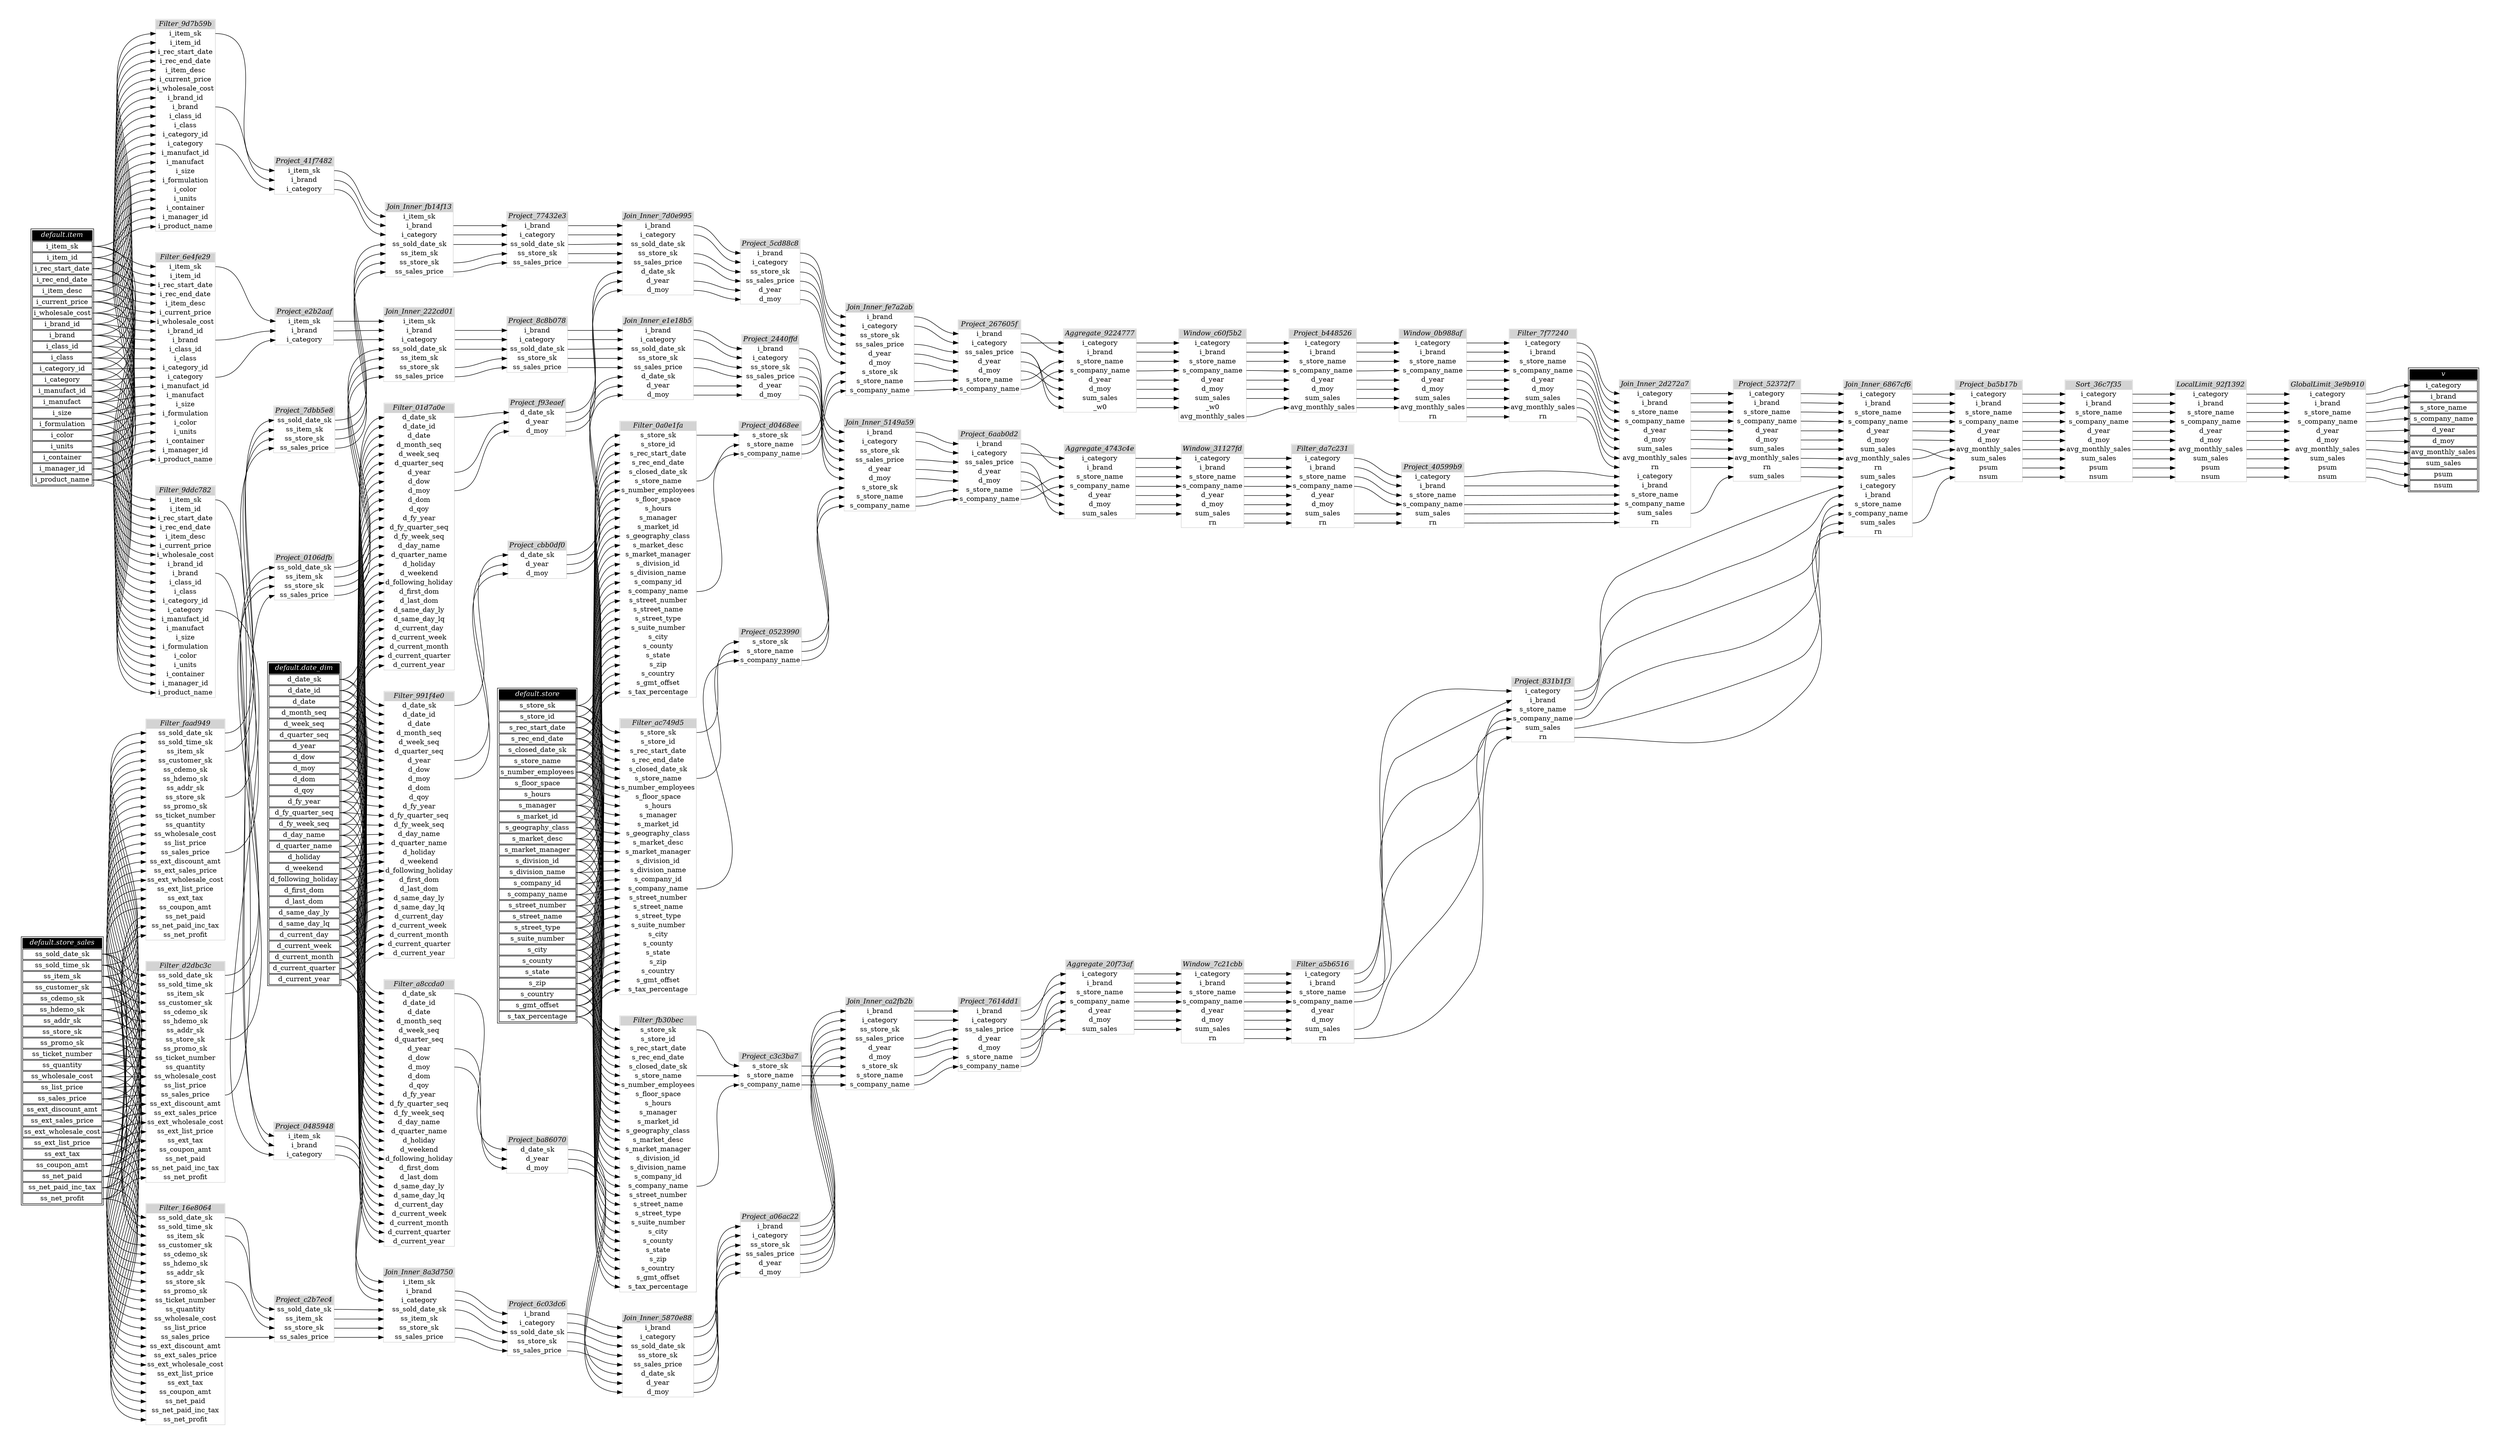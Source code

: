 // Automatically generated by TPCDSFlowTestSuite


digraph {
  graph [pad="0.5" nodesep="0.5" ranksep="1" fontname="Helvetica" rankdir=LR];
  node [shape=plaintext]

  
"Aggregate_20f73af" [label=<
<table color="lightgray" border="1" cellborder="0" cellspacing="0">
  <tr><td bgcolor="lightgray" port="nodeName"><i>Aggregate_20f73af</i></td></tr>
  <tr><td port="0">i_category</td></tr>
<tr><td port="1">i_brand</td></tr>
<tr><td port="2">s_store_name</td></tr>
<tr><td port="3">s_company_name</td></tr>
<tr><td port="4">d_year</td></tr>
<tr><td port="5">d_moy</td></tr>
<tr><td port="6">sum_sales</td></tr>
</table>>];
     

"Aggregate_4743c4e" [label=<
<table color="lightgray" border="1" cellborder="0" cellspacing="0">
  <tr><td bgcolor="lightgray" port="nodeName"><i>Aggregate_4743c4e</i></td></tr>
  <tr><td port="0">i_category</td></tr>
<tr><td port="1">i_brand</td></tr>
<tr><td port="2">s_store_name</td></tr>
<tr><td port="3">s_company_name</td></tr>
<tr><td port="4">d_year</td></tr>
<tr><td port="5">d_moy</td></tr>
<tr><td port="6">sum_sales</td></tr>
</table>>];
     

"Aggregate_9224777" [label=<
<table color="lightgray" border="1" cellborder="0" cellspacing="0">
  <tr><td bgcolor="lightgray" port="nodeName"><i>Aggregate_9224777</i></td></tr>
  <tr><td port="0">i_category</td></tr>
<tr><td port="1">i_brand</td></tr>
<tr><td port="2">s_store_name</td></tr>
<tr><td port="3">s_company_name</td></tr>
<tr><td port="4">d_year</td></tr>
<tr><td port="5">d_moy</td></tr>
<tr><td port="6">sum_sales</td></tr>
<tr><td port="7">_w0</td></tr>
</table>>];
     

"Filter_01d7a0e" [label=<
<table color="lightgray" border="1" cellborder="0" cellspacing="0">
  <tr><td bgcolor="lightgray" port="nodeName"><i>Filter_01d7a0e</i></td></tr>
  <tr><td port="0">d_date_sk</td></tr>
<tr><td port="1">d_date_id</td></tr>
<tr><td port="2">d_date</td></tr>
<tr><td port="3">d_month_seq</td></tr>
<tr><td port="4">d_week_seq</td></tr>
<tr><td port="5">d_quarter_seq</td></tr>
<tr><td port="6">d_year</td></tr>
<tr><td port="7">d_dow</td></tr>
<tr><td port="8">d_moy</td></tr>
<tr><td port="9">d_dom</td></tr>
<tr><td port="10">d_qoy</td></tr>
<tr><td port="11">d_fy_year</td></tr>
<tr><td port="12">d_fy_quarter_seq</td></tr>
<tr><td port="13">d_fy_week_seq</td></tr>
<tr><td port="14">d_day_name</td></tr>
<tr><td port="15">d_quarter_name</td></tr>
<tr><td port="16">d_holiday</td></tr>
<tr><td port="17">d_weekend</td></tr>
<tr><td port="18">d_following_holiday</td></tr>
<tr><td port="19">d_first_dom</td></tr>
<tr><td port="20">d_last_dom</td></tr>
<tr><td port="21">d_same_day_ly</td></tr>
<tr><td port="22">d_same_day_lq</td></tr>
<tr><td port="23">d_current_day</td></tr>
<tr><td port="24">d_current_week</td></tr>
<tr><td port="25">d_current_month</td></tr>
<tr><td port="26">d_current_quarter</td></tr>
<tr><td port="27">d_current_year</td></tr>
</table>>];
     

"Filter_0a0e1fa" [label=<
<table color="lightgray" border="1" cellborder="0" cellspacing="0">
  <tr><td bgcolor="lightgray" port="nodeName"><i>Filter_0a0e1fa</i></td></tr>
  <tr><td port="0">s_store_sk</td></tr>
<tr><td port="1">s_store_id</td></tr>
<tr><td port="2">s_rec_start_date</td></tr>
<tr><td port="3">s_rec_end_date</td></tr>
<tr><td port="4">s_closed_date_sk</td></tr>
<tr><td port="5">s_store_name</td></tr>
<tr><td port="6">s_number_employees</td></tr>
<tr><td port="7">s_floor_space</td></tr>
<tr><td port="8">s_hours</td></tr>
<tr><td port="9">s_manager</td></tr>
<tr><td port="10">s_market_id</td></tr>
<tr><td port="11">s_geography_class</td></tr>
<tr><td port="12">s_market_desc</td></tr>
<tr><td port="13">s_market_manager</td></tr>
<tr><td port="14">s_division_id</td></tr>
<tr><td port="15">s_division_name</td></tr>
<tr><td port="16">s_company_id</td></tr>
<tr><td port="17">s_company_name</td></tr>
<tr><td port="18">s_street_number</td></tr>
<tr><td port="19">s_street_name</td></tr>
<tr><td port="20">s_street_type</td></tr>
<tr><td port="21">s_suite_number</td></tr>
<tr><td port="22">s_city</td></tr>
<tr><td port="23">s_county</td></tr>
<tr><td port="24">s_state</td></tr>
<tr><td port="25">s_zip</td></tr>
<tr><td port="26">s_country</td></tr>
<tr><td port="27">s_gmt_offset</td></tr>
<tr><td port="28">s_tax_percentage</td></tr>
</table>>];
     

"Filter_16e8064" [label=<
<table color="lightgray" border="1" cellborder="0" cellspacing="0">
  <tr><td bgcolor="lightgray" port="nodeName"><i>Filter_16e8064</i></td></tr>
  <tr><td port="0">ss_sold_date_sk</td></tr>
<tr><td port="1">ss_sold_time_sk</td></tr>
<tr><td port="2">ss_item_sk</td></tr>
<tr><td port="3">ss_customer_sk</td></tr>
<tr><td port="4">ss_cdemo_sk</td></tr>
<tr><td port="5">ss_hdemo_sk</td></tr>
<tr><td port="6">ss_addr_sk</td></tr>
<tr><td port="7">ss_store_sk</td></tr>
<tr><td port="8">ss_promo_sk</td></tr>
<tr><td port="9">ss_ticket_number</td></tr>
<tr><td port="10">ss_quantity</td></tr>
<tr><td port="11">ss_wholesale_cost</td></tr>
<tr><td port="12">ss_list_price</td></tr>
<tr><td port="13">ss_sales_price</td></tr>
<tr><td port="14">ss_ext_discount_amt</td></tr>
<tr><td port="15">ss_ext_sales_price</td></tr>
<tr><td port="16">ss_ext_wholesale_cost</td></tr>
<tr><td port="17">ss_ext_list_price</td></tr>
<tr><td port="18">ss_ext_tax</td></tr>
<tr><td port="19">ss_coupon_amt</td></tr>
<tr><td port="20">ss_net_paid</td></tr>
<tr><td port="21">ss_net_paid_inc_tax</td></tr>
<tr><td port="22">ss_net_profit</td></tr>
</table>>];
     

"Filter_6e4fe29" [label=<
<table color="lightgray" border="1" cellborder="0" cellspacing="0">
  <tr><td bgcolor="lightgray" port="nodeName"><i>Filter_6e4fe29</i></td></tr>
  <tr><td port="0">i_item_sk</td></tr>
<tr><td port="1">i_item_id</td></tr>
<tr><td port="2">i_rec_start_date</td></tr>
<tr><td port="3">i_rec_end_date</td></tr>
<tr><td port="4">i_item_desc</td></tr>
<tr><td port="5">i_current_price</td></tr>
<tr><td port="6">i_wholesale_cost</td></tr>
<tr><td port="7">i_brand_id</td></tr>
<tr><td port="8">i_brand</td></tr>
<tr><td port="9">i_class_id</td></tr>
<tr><td port="10">i_class</td></tr>
<tr><td port="11">i_category_id</td></tr>
<tr><td port="12">i_category</td></tr>
<tr><td port="13">i_manufact_id</td></tr>
<tr><td port="14">i_manufact</td></tr>
<tr><td port="15">i_size</td></tr>
<tr><td port="16">i_formulation</td></tr>
<tr><td port="17">i_color</td></tr>
<tr><td port="18">i_units</td></tr>
<tr><td port="19">i_container</td></tr>
<tr><td port="20">i_manager_id</td></tr>
<tr><td port="21">i_product_name</td></tr>
</table>>];
     

"Filter_7f77240" [label=<
<table color="lightgray" border="1" cellborder="0" cellspacing="0">
  <tr><td bgcolor="lightgray" port="nodeName"><i>Filter_7f77240</i></td></tr>
  <tr><td port="0">i_category</td></tr>
<tr><td port="1">i_brand</td></tr>
<tr><td port="2">s_store_name</td></tr>
<tr><td port="3">s_company_name</td></tr>
<tr><td port="4">d_year</td></tr>
<tr><td port="5">d_moy</td></tr>
<tr><td port="6">sum_sales</td></tr>
<tr><td port="7">avg_monthly_sales</td></tr>
<tr><td port="8">rn</td></tr>
</table>>];
     

"Filter_991f4e0" [label=<
<table color="lightgray" border="1" cellborder="0" cellspacing="0">
  <tr><td bgcolor="lightgray" port="nodeName"><i>Filter_991f4e0</i></td></tr>
  <tr><td port="0">d_date_sk</td></tr>
<tr><td port="1">d_date_id</td></tr>
<tr><td port="2">d_date</td></tr>
<tr><td port="3">d_month_seq</td></tr>
<tr><td port="4">d_week_seq</td></tr>
<tr><td port="5">d_quarter_seq</td></tr>
<tr><td port="6">d_year</td></tr>
<tr><td port="7">d_dow</td></tr>
<tr><td port="8">d_moy</td></tr>
<tr><td port="9">d_dom</td></tr>
<tr><td port="10">d_qoy</td></tr>
<tr><td port="11">d_fy_year</td></tr>
<tr><td port="12">d_fy_quarter_seq</td></tr>
<tr><td port="13">d_fy_week_seq</td></tr>
<tr><td port="14">d_day_name</td></tr>
<tr><td port="15">d_quarter_name</td></tr>
<tr><td port="16">d_holiday</td></tr>
<tr><td port="17">d_weekend</td></tr>
<tr><td port="18">d_following_holiday</td></tr>
<tr><td port="19">d_first_dom</td></tr>
<tr><td port="20">d_last_dom</td></tr>
<tr><td port="21">d_same_day_ly</td></tr>
<tr><td port="22">d_same_day_lq</td></tr>
<tr><td port="23">d_current_day</td></tr>
<tr><td port="24">d_current_week</td></tr>
<tr><td port="25">d_current_month</td></tr>
<tr><td port="26">d_current_quarter</td></tr>
<tr><td port="27">d_current_year</td></tr>
</table>>];
     

"Filter_9d7b59b" [label=<
<table color="lightgray" border="1" cellborder="0" cellspacing="0">
  <tr><td bgcolor="lightgray" port="nodeName"><i>Filter_9d7b59b</i></td></tr>
  <tr><td port="0">i_item_sk</td></tr>
<tr><td port="1">i_item_id</td></tr>
<tr><td port="2">i_rec_start_date</td></tr>
<tr><td port="3">i_rec_end_date</td></tr>
<tr><td port="4">i_item_desc</td></tr>
<tr><td port="5">i_current_price</td></tr>
<tr><td port="6">i_wholesale_cost</td></tr>
<tr><td port="7">i_brand_id</td></tr>
<tr><td port="8">i_brand</td></tr>
<tr><td port="9">i_class_id</td></tr>
<tr><td port="10">i_class</td></tr>
<tr><td port="11">i_category_id</td></tr>
<tr><td port="12">i_category</td></tr>
<tr><td port="13">i_manufact_id</td></tr>
<tr><td port="14">i_manufact</td></tr>
<tr><td port="15">i_size</td></tr>
<tr><td port="16">i_formulation</td></tr>
<tr><td port="17">i_color</td></tr>
<tr><td port="18">i_units</td></tr>
<tr><td port="19">i_container</td></tr>
<tr><td port="20">i_manager_id</td></tr>
<tr><td port="21">i_product_name</td></tr>
</table>>];
     

"Filter_9ddc782" [label=<
<table color="lightgray" border="1" cellborder="0" cellspacing="0">
  <tr><td bgcolor="lightgray" port="nodeName"><i>Filter_9ddc782</i></td></tr>
  <tr><td port="0">i_item_sk</td></tr>
<tr><td port="1">i_item_id</td></tr>
<tr><td port="2">i_rec_start_date</td></tr>
<tr><td port="3">i_rec_end_date</td></tr>
<tr><td port="4">i_item_desc</td></tr>
<tr><td port="5">i_current_price</td></tr>
<tr><td port="6">i_wholesale_cost</td></tr>
<tr><td port="7">i_brand_id</td></tr>
<tr><td port="8">i_brand</td></tr>
<tr><td port="9">i_class_id</td></tr>
<tr><td port="10">i_class</td></tr>
<tr><td port="11">i_category_id</td></tr>
<tr><td port="12">i_category</td></tr>
<tr><td port="13">i_manufact_id</td></tr>
<tr><td port="14">i_manufact</td></tr>
<tr><td port="15">i_size</td></tr>
<tr><td port="16">i_formulation</td></tr>
<tr><td port="17">i_color</td></tr>
<tr><td port="18">i_units</td></tr>
<tr><td port="19">i_container</td></tr>
<tr><td port="20">i_manager_id</td></tr>
<tr><td port="21">i_product_name</td></tr>
</table>>];
     

"Filter_a5b6516" [label=<
<table color="lightgray" border="1" cellborder="0" cellspacing="0">
  <tr><td bgcolor="lightgray" port="nodeName"><i>Filter_a5b6516</i></td></tr>
  <tr><td port="0">i_category</td></tr>
<tr><td port="1">i_brand</td></tr>
<tr><td port="2">s_store_name</td></tr>
<tr><td port="3">s_company_name</td></tr>
<tr><td port="4">d_year</td></tr>
<tr><td port="5">d_moy</td></tr>
<tr><td port="6">sum_sales</td></tr>
<tr><td port="7">rn</td></tr>
</table>>];
     

"Filter_a8ccda0" [label=<
<table color="lightgray" border="1" cellborder="0" cellspacing="0">
  <tr><td bgcolor="lightgray" port="nodeName"><i>Filter_a8ccda0</i></td></tr>
  <tr><td port="0">d_date_sk</td></tr>
<tr><td port="1">d_date_id</td></tr>
<tr><td port="2">d_date</td></tr>
<tr><td port="3">d_month_seq</td></tr>
<tr><td port="4">d_week_seq</td></tr>
<tr><td port="5">d_quarter_seq</td></tr>
<tr><td port="6">d_year</td></tr>
<tr><td port="7">d_dow</td></tr>
<tr><td port="8">d_moy</td></tr>
<tr><td port="9">d_dom</td></tr>
<tr><td port="10">d_qoy</td></tr>
<tr><td port="11">d_fy_year</td></tr>
<tr><td port="12">d_fy_quarter_seq</td></tr>
<tr><td port="13">d_fy_week_seq</td></tr>
<tr><td port="14">d_day_name</td></tr>
<tr><td port="15">d_quarter_name</td></tr>
<tr><td port="16">d_holiday</td></tr>
<tr><td port="17">d_weekend</td></tr>
<tr><td port="18">d_following_holiday</td></tr>
<tr><td port="19">d_first_dom</td></tr>
<tr><td port="20">d_last_dom</td></tr>
<tr><td port="21">d_same_day_ly</td></tr>
<tr><td port="22">d_same_day_lq</td></tr>
<tr><td port="23">d_current_day</td></tr>
<tr><td port="24">d_current_week</td></tr>
<tr><td port="25">d_current_month</td></tr>
<tr><td port="26">d_current_quarter</td></tr>
<tr><td port="27">d_current_year</td></tr>
</table>>];
     

"Filter_ac749d5" [label=<
<table color="lightgray" border="1" cellborder="0" cellspacing="0">
  <tr><td bgcolor="lightgray" port="nodeName"><i>Filter_ac749d5</i></td></tr>
  <tr><td port="0">s_store_sk</td></tr>
<tr><td port="1">s_store_id</td></tr>
<tr><td port="2">s_rec_start_date</td></tr>
<tr><td port="3">s_rec_end_date</td></tr>
<tr><td port="4">s_closed_date_sk</td></tr>
<tr><td port="5">s_store_name</td></tr>
<tr><td port="6">s_number_employees</td></tr>
<tr><td port="7">s_floor_space</td></tr>
<tr><td port="8">s_hours</td></tr>
<tr><td port="9">s_manager</td></tr>
<tr><td port="10">s_market_id</td></tr>
<tr><td port="11">s_geography_class</td></tr>
<tr><td port="12">s_market_desc</td></tr>
<tr><td port="13">s_market_manager</td></tr>
<tr><td port="14">s_division_id</td></tr>
<tr><td port="15">s_division_name</td></tr>
<tr><td port="16">s_company_id</td></tr>
<tr><td port="17">s_company_name</td></tr>
<tr><td port="18">s_street_number</td></tr>
<tr><td port="19">s_street_name</td></tr>
<tr><td port="20">s_street_type</td></tr>
<tr><td port="21">s_suite_number</td></tr>
<tr><td port="22">s_city</td></tr>
<tr><td port="23">s_county</td></tr>
<tr><td port="24">s_state</td></tr>
<tr><td port="25">s_zip</td></tr>
<tr><td port="26">s_country</td></tr>
<tr><td port="27">s_gmt_offset</td></tr>
<tr><td port="28">s_tax_percentage</td></tr>
</table>>];
     

"Filter_d2dbc3c" [label=<
<table color="lightgray" border="1" cellborder="0" cellspacing="0">
  <tr><td bgcolor="lightgray" port="nodeName"><i>Filter_d2dbc3c</i></td></tr>
  <tr><td port="0">ss_sold_date_sk</td></tr>
<tr><td port="1">ss_sold_time_sk</td></tr>
<tr><td port="2">ss_item_sk</td></tr>
<tr><td port="3">ss_customer_sk</td></tr>
<tr><td port="4">ss_cdemo_sk</td></tr>
<tr><td port="5">ss_hdemo_sk</td></tr>
<tr><td port="6">ss_addr_sk</td></tr>
<tr><td port="7">ss_store_sk</td></tr>
<tr><td port="8">ss_promo_sk</td></tr>
<tr><td port="9">ss_ticket_number</td></tr>
<tr><td port="10">ss_quantity</td></tr>
<tr><td port="11">ss_wholesale_cost</td></tr>
<tr><td port="12">ss_list_price</td></tr>
<tr><td port="13">ss_sales_price</td></tr>
<tr><td port="14">ss_ext_discount_amt</td></tr>
<tr><td port="15">ss_ext_sales_price</td></tr>
<tr><td port="16">ss_ext_wholesale_cost</td></tr>
<tr><td port="17">ss_ext_list_price</td></tr>
<tr><td port="18">ss_ext_tax</td></tr>
<tr><td port="19">ss_coupon_amt</td></tr>
<tr><td port="20">ss_net_paid</td></tr>
<tr><td port="21">ss_net_paid_inc_tax</td></tr>
<tr><td port="22">ss_net_profit</td></tr>
</table>>];
     

"Filter_da7c231" [label=<
<table color="lightgray" border="1" cellborder="0" cellspacing="0">
  <tr><td bgcolor="lightgray" port="nodeName"><i>Filter_da7c231</i></td></tr>
  <tr><td port="0">i_category</td></tr>
<tr><td port="1">i_brand</td></tr>
<tr><td port="2">s_store_name</td></tr>
<tr><td port="3">s_company_name</td></tr>
<tr><td port="4">d_year</td></tr>
<tr><td port="5">d_moy</td></tr>
<tr><td port="6">sum_sales</td></tr>
<tr><td port="7">rn</td></tr>
</table>>];
     

"Filter_faad949" [label=<
<table color="lightgray" border="1" cellborder="0" cellspacing="0">
  <tr><td bgcolor="lightgray" port="nodeName"><i>Filter_faad949</i></td></tr>
  <tr><td port="0">ss_sold_date_sk</td></tr>
<tr><td port="1">ss_sold_time_sk</td></tr>
<tr><td port="2">ss_item_sk</td></tr>
<tr><td port="3">ss_customer_sk</td></tr>
<tr><td port="4">ss_cdemo_sk</td></tr>
<tr><td port="5">ss_hdemo_sk</td></tr>
<tr><td port="6">ss_addr_sk</td></tr>
<tr><td port="7">ss_store_sk</td></tr>
<tr><td port="8">ss_promo_sk</td></tr>
<tr><td port="9">ss_ticket_number</td></tr>
<tr><td port="10">ss_quantity</td></tr>
<tr><td port="11">ss_wholesale_cost</td></tr>
<tr><td port="12">ss_list_price</td></tr>
<tr><td port="13">ss_sales_price</td></tr>
<tr><td port="14">ss_ext_discount_amt</td></tr>
<tr><td port="15">ss_ext_sales_price</td></tr>
<tr><td port="16">ss_ext_wholesale_cost</td></tr>
<tr><td port="17">ss_ext_list_price</td></tr>
<tr><td port="18">ss_ext_tax</td></tr>
<tr><td port="19">ss_coupon_amt</td></tr>
<tr><td port="20">ss_net_paid</td></tr>
<tr><td port="21">ss_net_paid_inc_tax</td></tr>
<tr><td port="22">ss_net_profit</td></tr>
</table>>];
     

"Filter_fb30bec" [label=<
<table color="lightgray" border="1" cellborder="0" cellspacing="0">
  <tr><td bgcolor="lightgray" port="nodeName"><i>Filter_fb30bec</i></td></tr>
  <tr><td port="0">s_store_sk</td></tr>
<tr><td port="1">s_store_id</td></tr>
<tr><td port="2">s_rec_start_date</td></tr>
<tr><td port="3">s_rec_end_date</td></tr>
<tr><td port="4">s_closed_date_sk</td></tr>
<tr><td port="5">s_store_name</td></tr>
<tr><td port="6">s_number_employees</td></tr>
<tr><td port="7">s_floor_space</td></tr>
<tr><td port="8">s_hours</td></tr>
<tr><td port="9">s_manager</td></tr>
<tr><td port="10">s_market_id</td></tr>
<tr><td port="11">s_geography_class</td></tr>
<tr><td port="12">s_market_desc</td></tr>
<tr><td port="13">s_market_manager</td></tr>
<tr><td port="14">s_division_id</td></tr>
<tr><td port="15">s_division_name</td></tr>
<tr><td port="16">s_company_id</td></tr>
<tr><td port="17">s_company_name</td></tr>
<tr><td port="18">s_street_number</td></tr>
<tr><td port="19">s_street_name</td></tr>
<tr><td port="20">s_street_type</td></tr>
<tr><td port="21">s_suite_number</td></tr>
<tr><td port="22">s_city</td></tr>
<tr><td port="23">s_county</td></tr>
<tr><td port="24">s_state</td></tr>
<tr><td port="25">s_zip</td></tr>
<tr><td port="26">s_country</td></tr>
<tr><td port="27">s_gmt_offset</td></tr>
<tr><td port="28">s_tax_percentage</td></tr>
</table>>];
     

"GlobalLimit_3e9b910" [label=<
<table color="lightgray" border="1" cellborder="0" cellspacing="0">
  <tr><td bgcolor="lightgray" port="nodeName"><i>GlobalLimit_3e9b910</i></td></tr>
  <tr><td port="0">i_category</td></tr>
<tr><td port="1">i_brand</td></tr>
<tr><td port="2">s_store_name</td></tr>
<tr><td port="3">s_company_name</td></tr>
<tr><td port="4">d_year</td></tr>
<tr><td port="5">d_moy</td></tr>
<tr><td port="6">avg_monthly_sales</td></tr>
<tr><td port="7">sum_sales</td></tr>
<tr><td port="8">psum</td></tr>
<tr><td port="9">nsum</td></tr>
</table>>];
     

"Join_Inner_222cd01" [label=<
<table color="lightgray" border="1" cellborder="0" cellspacing="0">
  <tr><td bgcolor="lightgray" port="nodeName"><i>Join_Inner_222cd01</i></td></tr>
  <tr><td port="0">i_item_sk</td></tr>
<tr><td port="1">i_brand</td></tr>
<tr><td port="2">i_category</td></tr>
<tr><td port="3">ss_sold_date_sk</td></tr>
<tr><td port="4">ss_item_sk</td></tr>
<tr><td port="5">ss_store_sk</td></tr>
<tr><td port="6">ss_sales_price</td></tr>
</table>>];
     

"Join_Inner_2d272a7" [label=<
<table color="lightgray" border="1" cellborder="0" cellspacing="0">
  <tr><td bgcolor="lightgray" port="nodeName"><i>Join_Inner_2d272a7</i></td></tr>
  <tr><td port="0">i_category</td></tr>
<tr><td port="1">i_brand</td></tr>
<tr><td port="2">s_store_name</td></tr>
<tr><td port="3">s_company_name</td></tr>
<tr><td port="4">d_year</td></tr>
<tr><td port="5">d_moy</td></tr>
<tr><td port="6">sum_sales</td></tr>
<tr><td port="7">avg_monthly_sales</td></tr>
<tr><td port="8">rn</td></tr>
<tr><td port="9">i_category</td></tr>
<tr><td port="10">i_brand</td></tr>
<tr><td port="11">s_store_name</td></tr>
<tr><td port="12">s_company_name</td></tr>
<tr><td port="13">sum_sales</td></tr>
<tr><td port="14">rn</td></tr>
</table>>];
     

"Join_Inner_5149a59" [label=<
<table color="lightgray" border="1" cellborder="0" cellspacing="0">
  <tr><td bgcolor="lightgray" port="nodeName"><i>Join_Inner_5149a59</i></td></tr>
  <tr><td port="0">i_brand</td></tr>
<tr><td port="1">i_category</td></tr>
<tr><td port="2">ss_store_sk</td></tr>
<tr><td port="3">ss_sales_price</td></tr>
<tr><td port="4">d_year</td></tr>
<tr><td port="5">d_moy</td></tr>
<tr><td port="6">s_store_sk</td></tr>
<tr><td port="7">s_store_name</td></tr>
<tr><td port="8">s_company_name</td></tr>
</table>>];
     

"Join_Inner_5870e88" [label=<
<table color="lightgray" border="1" cellborder="0" cellspacing="0">
  <tr><td bgcolor="lightgray" port="nodeName"><i>Join_Inner_5870e88</i></td></tr>
  <tr><td port="0">i_brand</td></tr>
<tr><td port="1">i_category</td></tr>
<tr><td port="2">ss_sold_date_sk</td></tr>
<tr><td port="3">ss_store_sk</td></tr>
<tr><td port="4">ss_sales_price</td></tr>
<tr><td port="5">d_date_sk</td></tr>
<tr><td port="6">d_year</td></tr>
<tr><td port="7">d_moy</td></tr>
</table>>];
     

"Join_Inner_6867cf6" [label=<
<table color="lightgray" border="1" cellborder="0" cellspacing="0">
  <tr><td bgcolor="lightgray" port="nodeName"><i>Join_Inner_6867cf6</i></td></tr>
  <tr><td port="0">i_category</td></tr>
<tr><td port="1">i_brand</td></tr>
<tr><td port="2">s_store_name</td></tr>
<tr><td port="3">s_company_name</td></tr>
<tr><td port="4">d_year</td></tr>
<tr><td port="5">d_moy</td></tr>
<tr><td port="6">sum_sales</td></tr>
<tr><td port="7">avg_monthly_sales</td></tr>
<tr><td port="8">rn</td></tr>
<tr><td port="9">sum_sales</td></tr>
<tr><td port="10">i_category</td></tr>
<tr><td port="11">i_brand</td></tr>
<tr><td port="12">s_store_name</td></tr>
<tr><td port="13">s_company_name</td></tr>
<tr><td port="14">sum_sales</td></tr>
<tr><td port="15">rn</td></tr>
</table>>];
     

"Join_Inner_7d0e995" [label=<
<table color="lightgray" border="1" cellborder="0" cellspacing="0">
  <tr><td bgcolor="lightgray" port="nodeName"><i>Join_Inner_7d0e995</i></td></tr>
  <tr><td port="0">i_brand</td></tr>
<tr><td port="1">i_category</td></tr>
<tr><td port="2">ss_sold_date_sk</td></tr>
<tr><td port="3">ss_store_sk</td></tr>
<tr><td port="4">ss_sales_price</td></tr>
<tr><td port="5">d_date_sk</td></tr>
<tr><td port="6">d_year</td></tr>
<tr><td port="7">d_moy</td></tr>
</table>>];
     

"Join_Inner_8a3d750" [label=<
<table color="lightgray" border="1" cellborder="0" cellspacing="0">
  <tr><td bgcolor="lightgray" port="nodeName"><i>Join_Inner_8a3d750</i></td></tr>
  <tr><td port="0">i_item_sk</td></tr>
<tr><td port="1">i_brand</td></tr>
<tr><td port="2">i_category</td></tr>
<tr><td port="3">ss_sold_date_sk</td></tr>
<tr><td port="4">ss_item_sk</td></tr>
<tr><td port="5">ss_store_sk</td></tr>
<tr><td port="6">ss_sales_price</td></tr>
</table>>];
     

"Join_Inner_ca2fb2b" [label=<
<table color="lightgray" border="1" cellborder="0" cellspacing="0">
  <tr><td bgcolor="lightgray" port="nodeName"><i>Join_Inner_ca2fb2b</i></td></tr>
  <tr><td port="0">i_brand</td></tr>
<tr><td port="1">i_category</td></tr>
<tr><td port="2">ss_store_sk</td></tr>
<tr><td port="3">ss_sales_price</td></tr>
<tr><td port="4">d_year</td></tr>
<tr><td port="5">d_moy</td></tr>
<tr><td port="6">s_store_sk</td></tr>
<tr><td port="7">s_store_name</td></tr>
<tr><td port="8">s_company_name</td></tr>
</table>>];
     

"Join_Inner_e1e18b5" [label=<
<table color="lightgray" border="1" cellborder="0" cellspacing="0">
  <tr><td bgcolor="lightgray" port="nodeName"><i>Join_Inner_e1e18b5</i></td></tr>
  <tr><td port="0">i_brand</td></tr>
<tr><td port="1">i_category</td></tr>
<tr><td port="2">ss_sold_date_sk</td></tr>
<tr><td port="3">ss_store_sk</td></tr>
<tr><td port="4">ss_sales_price</td></tr>
<tr><td port="5">d_date_sk</td></tr>
<tr><td port="6">d_year</td></tr>
<tr><td port="7">d_moy</td></tr>
</table>>];
     

"Join_Inner_fb14f13" [label=<
<table color="lightgray" border="1" cellborder="0" cellspacing="0">
  <tr><td bgcolor="lightgray" port="nodeName"><i>Join_Inner_fb14f13</i></td></tr>
  <tr><td port="0">i_item_sk</td></tr>
<tr><td port="1">i_brand</td></tr>
<tr><td port="2">i_category</td></tr>
<tr><td port="3">ss_sold_date_sk</td></tr>
<tr><td port="4">ss_item_sk</td></tr>
<tr><td port="5">ss_store_sk</td></tr>
<tr><td port="6">ss_sales_price</td></tr>
</table>>];
     

"Join_Inner_fe7a2ab" [label=<
<table color="lightgray" border="1" cellborder="0" cellspacing="0">
  <tr><td bgcolor="lightgray" port="nodeName"><i>Join_Inner_fe7a2ab</i></td></tr>
  <tr><td port="0">i_brand</td></tr>
<tr><td port="1">i_category</td></tr>
<tr><td port="2">ss_store_sk</td></tr>
<tr><td port="3">ss_sales_price</td></tr>
<tr><td port="4">d_year</td></tr>
<tr><td port="5">d_moy</td></tr>
<tr><td port="6">s_store_sk</td></tr>
<tr><td port="7">s_store_name</td></tr>
<tr><td port="8">s_company_name</td></tr>
</table>>];
     

"LocalLimit_92f1392" [label=<
<table color="lightgray" border="1" cellborder="0" cellspacing="0">
  <tr><td bgcolor="lightgray" port="nodeName"><i>LocalLimit_92f1392</i></td></tr>
  <tr><td port="0">i_category</td></tr>
<tr><td port="1">i_brand</td></tr>
<tr><td port="2">s_store_name</td></tr>
<tr><td port="3">s_company_name</td></tr>
<tr><td port="4">d_year</td></tr>
<tr><td port="5">d_moy</td></tr>
<tr><td port="6">avg_monthly_sales</td></tr>
<tr><td port="7">sum_sales</td></tr>
<tr><td port="8">psum</td></tr>
<tr><td port="9">nsum</td></tr>
</table>>];
     

"Project_0106dfb" [label=<
<table color="lightgray" border="1" cellborder="0" cellspacing="0">
  <tr><td bgcolor="lightgray" port="nodeName"><i>Project_0106dfb</i></td></tr>
  <tr><td port="0">ss_sold_date_sk</td></tr>
<tr><td port="1">ss_item_sk</td></tr>
<tr><td port="2">ss_store_sk</td></tr>
<tr><td port="3">ss_sales_price</td></tr>
</table>>];
     

"Project_0485948" [label=<
<table color="lightgray" border="1" cellborder="0" cellspacing="0">
  <tr><td bgcolor="lightgray" port="nodeName"><i>Project_0485948</i></td></tr>
  <tr><td port="0">i_item_sk</td></tr>
<tr><td port="1">i_brand</td></tr>
<tr><td port="2">i_category</td></tr>
</table>>];
     

"Project_0523990" [label=<
<table color="lightgray" border="1" cellborder="0" cellspacing="0">
  <tr><td bgcolor="lightgray" port="nodeName"><i>Project_0523990</i></td></tr>
  <tr><td port="0">s_store_sk</td></tr>
<tr><td port="1">s_store_name</td></tr>
<tr><td port="2">s_company_name</td></tr>
</table>>];
     

"Project_2440ffd" [label=<
<table color="lightgray" border="1" cellborder="0" cellspacing="0">
  <tr><td bgcolor="lightgray" port="nodeName"><i>Project_2440ffd</i></td></tr>
  <tr><td port="0">i_brand</td></tr>
<tr><td port="1">i_category</td></tr>
<tr><td port="2">ss_store_sk</td></tr>
<tr><td port="3">ss_sales_price</td></tr>
<tr><td port="4">d_year</td></tr>
<tr><td port="5">d_moy</td></tr>
</table>>];
     

"Project_267605f" [label=<
<table color="lightgray" border="1" cellborder="0" cellspacing="0">
  <tr><td bgcolor="lightgray" port="nodeName"><i>Project_267605f</i></td></tr>
  <tr><td port="0">i_brand</td></tr>
<tr><td port="1">i_category</td></tr>
<tr><td port="2">ss_sales_price</td></tr>
<tr><td port="3">d_year</td></tr>
<tr><td port="4">d_moy</td></tr>
<tr><td port="5">s_store_name</td></tr>
<tr><td port="6">s_company_name</td></tr>
</table>>];
     

"Project_40599b9" [label=<
<table color="lightgray" border="1" cellborder="0" cellspacing="0">
  <tr><td bgcolor="lightgray" port="nodeName"><i>Project_40599b9</i></td></tr>
  <tr><td port="0">i_category</td></tr>
<tr><td port="1">i_brand</td></tr>
<tr><td port="2">s_store_name</td></tr>
<tr><td port="3">s_company_name</td></tr>
<tr><td port="4">sum_sales</td></tr>
<tr><td port="5">rn</td></tr>
</table>>];
     

"Project_41f7482" [label=<
<table color="lightgray" border="1" cellborder="0" cellspacing="0">
  <tr><td bgcolor="lightgray" port="nodeName"><i>Project_41f7482</i></td></tr>
  <tr><td port="0">i_item_sk</td></tr>
<tr><td port="1">i_brand</td></tr>
<tr><td port="2">i_category</td></tr>
</table>>];
     

"Project_52372f7" [label=<
<table color="lightgray" border="1" cellborder="0" cellspacing="0">
  <tr><td bgcolor="lightgray" port="nodeName"><i>Project_52372f7</i></td></tr>
  <tr><td port="0">i_category</td></tr>
<tr><td port="1">i_brand</td></tr>
<tr><td port="2">s_store_name</td></tr>
<tr><td port="3">s_company_name</td></tr>
<tr><td port="4">d_year</td></tr>
<tr><td port="5">d_moy</td></tr>
<tr><td port="6">sum_sales</td></tr>
<tr><td port="7">avg_monthly_sales</td></tr>
<tr><td port="8">rn</td></tr>
<tr><td port="9">sum_sales</td></tr>
</table>>];
     

"Project_5cd88c8" [label=<
<table color="lightgray" border="1" cellborder="0" cellspacing="0">
  <tr><td bgcolor="lightgray" port="nodeName"><i>Project_5cd88c8</i></td></tr>
  <tr><td port="0">i_brand</td></tr>
<tr><td port="1">i_category</td></tr>
<tr><td port="2">ss_store_sk</td></tr>
<tr><td port="3">ss_sales_price</td></tr>
<tr><td port="4">d_year</td></tr>
<tr><td port="5">d_moy</td></tr>
</table>>];
     

"Project_6aab0d2" [label=<
<table color="lightgray" border="1" cellborder="0" cellspacing="0">
  <tr><td bgcolor="lightgray" port="nodeName"><i>Project_6aab0d2</i></td></tr>
  <tr><td port="0">i_brand</td></tr>
<tr><td port="1">i_category</td></tr>
<tr><td port="2">ss_sales_price</td></tr>
<tr><td port="3">d_year</td></tr>
<tr><td port="4">d_moy</td></tr>
<tr><td port="5">s_store_name</td></tr>
<tr><td port="6">s_company_name</td></tr>
</table>>];
     

"Project_6c03dc6" [label=<
<table color="lightgray" border="1" cellborder="0" cellspacing="0">
  <tr><td bgcolor="lightgray" port="nodeName"><i>Project_6c03dc6</i></td></tr>
  <tr><td port="0">i_brand</td></tr>
<tr><td port="1">i_category</td></tr>
<tr><td port="2">ss_sold_date_sk</td></tr>
<tr><td port="3">ss_store_sk</td></tr>
<tr><td port="4">ss_sales_price</td></tr>
</table>>];
     

"Project_7614dd1" [label=<
<table color="lightgray" border="1" cellborder="0" cellspacing="0">
  <tr><td bgcolor="lightgray" port="nodeName"><i>Project_7614dd1</i></td></tr>
  <tr><td port="0">i_brand</td></tr>
<tr><td port="1">i_category</td></tr>
<tr><td port="2">ss_sales_price</td></tr>
<tr><td port="3">d_year</td></tr>
<tr><td port="4">d_moy</td></tr>
<tr><td port="5">s_store_name</td></tr>
<tr><td port="6">s_company_name</td></tr>
</table>>];
     

"Project_77432e3" [label=<
<table color="lightgray" border="1" cellborder="0" cellspacing="0">
  <tr><td bgcolor="lightgray" port="nodeName"><i>Project_77432e3</i></td></tr>
  <tr><td port="0">i_brand</td></tr>
<tr><td port="1">i_category</td></tr>
<tr><td port="2">ss_sold_date_sk</td></tr>
<tr><td port="3">ss_store_sk</td></tr>
<tr><td port="4">ss_sales_price</td></tr>
</table>>];
     

"Project_7dbb5e8" [label=<
<table color="lightgray" border="1" cellborder="0" cellspacing="0">
  <tr><td bgcolor="lightgray" port="nodeName"><i>Project_7dbb5e8</i></td></tr>
  <tr><td port="0">ss_sold_date_sk</td></tr>
<tr><td port="1">ss_item_sk</td></tr>
<tr><td port="2">ss_store_sk</td></tr>
<tr><td port="3">ss_sales_price</td></tr>
</table>>];
     

"Project_831b1f3" [label=<
<table color="lightgray" border="1" cellborder="0" cellspacing="0">
  <tr><td bgcolor="lightgray" port="nodeName"><i>Project_831b1f3</i></td></tr>
  <tr><td port="0">i_category</td></tr>
<tr><td port="1">i_brand</td></tr>
<tr><td port="2">s_store_name</td></tr>
<tr><td port="3">s_company_name</td></tr>
<tr><td port="4">sum_sales</td></tr>
<tr><td port="5">rn</td></tr>
</table>>];
     

"Project_8c8b078" [label=<
<table color="lightgray" border="1" cellborder="0" cellspacing="0">
  <tr><td bgcolor="lightgray" port="nodeName"><i>Project_8c8b078</i></td></tr>
  <tr><td port="0">i_brand</td></tr>
<tr><td port="1">i_category</td></tr>
<tr><td port="2">ss_sold_date_sk</td></tr>
<tr><td port="3">ss_store_sk</td></tr>
<tr><td port="4">ss_sales_price</td></tr>
</table>>];
     

"Project_a06ac22" [label=<
<table color="lightgray" border="1" cellborder="0" cellspacing="0">
  <tr><td bgcolor="lightgray" port="nodeName"><i>Project_a06ac22</i></td></tr>
  <tr><td port="0">i_brand</td></tr>
<tr><td port="1">i_category</td></tr>
<tr><td port="2">ss_store_sk</td></tr>
<tr><td port="3">ss_sales_price</td></tr>
<tr><td port="4">d_year</td></tr>
<tr><td port="5">d_moy</td></tr>
</table>>];
     

"Project_b448526" [label=<
<table color="lightgray" border="1" cellborder="0" cellspacing="0">
  <tr><td bgcolor="lightgray" port="nodeName"><i>Project_b448526</i></td></tr>
  <tr><td port="0">i_category</td></tr>
<tr><td port="1">i_brand</td></tr>
<tr><td port="2">s_store_name</td></tr>
<tr><td port="3">s_company_name</td></tr>
<tr><td port="4">d_year</td></tr>
<tr><td port="5">d_moy</td></tr>
<tr><td port="6">sum_sales</td></tr>
<tr><td port="7">avg_monthly_sales</td></tr>
</table>>];
     

"Project_ba5b17b" [label=<
<table color="lightgray" border="1" cellborder="0" cellspacing="0">
  <tr><td bgcolor="lightgray" port="nodeName"><i>Project_ba5b17b</i></td></tr>
  <tr><td port="0">i_category</td></tr>
<tr><td port="1">i_brand</td></tr>
<tr><td port="2">s_store_name</td></tr>
<tr><td port="3">s_company_name</td></tr>
<tr><td port="4">d_year</td></tr>
<tr><td port="5">d_moy</td></tr>
<tr><td port="6">avg_monthly_sales</td></tr>
<tr><td port="7">sum_sales</td></tr>
<tr><td port="8">psum</td></tr>
<tr><td port="9">nsum</td></tr>
</table>>];
     

"Project_ba86070" [label=<
<table color="lightgray" border="1" cellborder="0" cellspacing="0">
  <tr><td bgcolor="lightgray" port="nodeName"><i>Project_ba86070</i></td></tr>
  <tr><td port="0">d_date_sk</td></tr>
<tr><td port="1">d_year</td></tr>
<tr><td port="2">d_moy</td></tr>
</table>>];
     

"Project_c2b7ec4" [label=<
<table color="lightgray" border="1" cellborder="0" cellspacing="0">
  <tr><td bgcolor="lightgray" port="nodeName"><i>Project_c2b7ec4</i></td></tr>
  <tr><td port="0">ss_sold_date_sk</td></tr>
<tr><td port="1">ss_item_sk</td></tr>
<tr><td port="2">ss_store_sk</td></tr>
<tr><td port="3">ss_sales_price</td></tr>
</table>>];
     

"Project_c3c3ba7" [label=<
<table color="lightgray" border="1" cellborder="0" cellspacing="0">
  <tr><td bgcolor="lightgray" port="nodeName"><i>Project_c3c3ba7</i></td></tr>
  <tr><td port="0">s_store_sk</td></tr>
<tr><td port="1">s_store_name</td></tr>
<tr><td port="2">s_company_name</td></tr>
</table>>];
     

"Project_cbb0df0" [label=<
<table color="lightgray" border="1" cellborder="0" cellspacing="0">
  <tr><td bgcolor="lightgray" port="nodeName"><i>Project_cbb0df0</i></td></tr>
  <tr><td port="0">d_date_sk</td></tr>
<tr><td port="1">d_year</td></tr>
<tr><td port="2">d_moy</td></tr>
</table>>];
     

"Project_d0468ee" [label=<
<table color="lightgray" border="1" cellborder="0" cellspacing="0">
  <tr><td bgcolor="lightgray" port="nodeName"><i>Project_d0468ee</i></td></tr>
  <tr><td port="0">s_store_sk</td></tr>
<tr><td port="1">s_store_name</td></tr>
<tr><td port="2">s_company_name</td></tr>
</table>>];
     

"Project_e2b2aaf" [label=<
<table color="lightgray" border="1" cellborder="0" cellspacing="0">
  <tr><td bgcolor="lightgray" port="nodeName"><i>Project_e2b2aaf</i></td></tr>
  <tr><td port="0">i_item_sk</td></tr>
<tr><td port="1">i_brand</td></tr>
<tr><td port="2">i_category</td></tr>
</table>>];
     

"Project_f93eaef" [label=<
<table color="lightgray" border="1" cellborder="0" cellspacing="0">
  <tr><td bgcolor="lightgray" port="nodeName"><i>Project_f93eaef</i></td></tr>
  <tr><td port="0">d_date_sk</td></tr>
<tr><td port="1">d_year</td></tr>
<tr><td port="2">d_moy</td></tr>
</table>>];
     

"Sort_36c7f35" [label=<
<table color="lightgray" border="1" cellborder="0" cellspacing="0">
  <tr><td bgcolor="lightgray" port="nodeName"><i>Sort_36c7f35</i></td></tr>
  <tr><td port="0">i_category</td></tr>
<tr><td port="1">i_brand</td></tr>
<tr><td port="2">s_store_name</td></tr>
<tr><td port="3">s_company_name</td></tr>
<tr><td port="4">d_year</td></tr>
<tr><td port="5">d_moy</td></tr>
<tr><td port="6">avg_monthly_sales</td></tr>
<tr><td port="7">sum_sales</td></tr>
<tr><td port="8">psum</td></tr>
<tr><td port="9">nsum</td></tr>
</table>>];
     

"Window_0b988af" [label=<
<table color="lightgray" border="1" cellborder="0" cellspacing="0">
  <tr><td bgcolor="lightgray" port="nodeName"><i>Window_0b988af</i></td></tr>
  <tr><td port="0">i_category</td></tr>
<tr><td port="1">i_brand</td></tr>
<tr><td port="2">s_store_name</td></tr>
<tr><td port="3">s_company_name</td></tr>
<tr><td port="4">d_year</td></tr>
<tr><td port="5">d_moy</td></tr>
<tr><td port="6">sum_sales</td></tr>
<tr><td port="7">avg_monthly_sales</td></tr>
<tr><td port="8">rn</td></tr>
</table>>];
     

"Window_31127fd" [label=<
<table color="lightgray" border="1" cellborder="0" cellspacing="0">
  <tr><td bgcolor="lightgray" port="nodeName"><i>Window_31127fd</i></td></tr>
  <tr><td port="0">i_category</td></tr>
<tr><td port="1">i_brand</td></tr>
<tr><td port="2">s_store_name</td></tr>
<tr><td port="3">s_company_name</td></tr>
<tr><td port="4">d_year</td></tr>
<tr><td port="5">d_moy</td></tr>
<tr><td port="6">sum_sales</td></tr>
<tr><td port="7">rn</td></tr>
</table>>];
     

"Window_7c21cbb" [label=<
<table color="lightgray" border="1" cellborder="0" cellspacing="0">
  <tr><td bgcolor="lightgray" port="nodeName"><i>Window_7c21cbb</i></td></tr>
  <tr><td port="0">i_category</td></tr>
<tr><td port="1">i_brand</td></tr>
<tr><td port="2">s_store_name</td></tr>
<tr><td port="3">s_company_name</td></tr>
<tr><td port="4">d_year</td></tr>
<tr><td port="5">d_moy</td></tr>
<tr><td port="6">sum_sales</td></tr>
<tr><td port="7">rn</td></tr>
</table>>];
     

"Window_c60f5b2" [label=<
<table color="lightgray" border="1" cellborder="0" cellspacing="0">
  <tr><td bgcolor="lightgray" port="nodeName"><i>Window_c60f5b2</i></td></tr>
  <tr><td port="0">i_category</td></tr>
<tr><td port="1">i_brand</td></tr>
<tr><td port="2">s_store_name</td></tr>
<tr><td port="3">s_company_name</td></tr>
<tr><td port="4">d_year</td></tr>
<tr><td port="5">d_moy</td></tr>
<tr><td port="6">sum_sales</td></tr>
<tr><td port="7">_w0</td></tr>
<tr><td port="8">avg_monthly_sales</td></tr>
</table>>];
     

"default.date_dim" [color="black" label=<
<table>
  <tr><td bgcolor="black" port="nodeName"><i><font color="white">default.date_dim</font></i></td></tr>
  <tr><td port="0">d_date_sk</td></tr>
<tr><td port="1">d_date_id</td></tr>
<tr><td port="2">d_date</td></tr>
<tr><td port="3">d_month_seq</td></tr>
<tr><td port="4">d_week_seq</td></tr>
<tr><td port="5">d_quarter_seq</td></tr>
<tr><td port="6">d_year</td></tr>
<tr><td port="7">d_dow</td></tr>
<tr><td port="8">d_moy</td></tr>
<tr><td port="9">d_dom</td></tr>
<tr><td port="10">d_qoy</td></tr>
<tr><td port="11">d_fy_year</td></tr>
<tr><td port="12">d_fy_quarter_seq</td></tr>
<tr><td port="13">d_fy_week_seq</td></tr>
<tr><td port="14">d_day_name</td></tr>
<tr><td port="15">d_quarter_name</td></tr>
<tr><td port="16">d_holiday</td></tr>
<tr><td port="17">d_weekend</td></tr>
<tr><td port="18">d_following_holiday</td></tr>
<tr><td port="19">d_first_dom</td></tr>
<tr><td port="20">d_last_dom</td></tr>
<tr><td port="21">d_same_day_ly</td></tr>
<tr><td port="22">d_same_day_lq</td></tr>
<tr><td port="23">d_current_day</td></tr>
<tr><td port="24">d_current_week</td></tr>
<tr><td port="25">d_current_month</td></tr>
<tr><td port="26">d_current_quarter</td></tr>
<tr><td port="27">d_current_year</td></tr>
</table>>];
     

"default.item" [color="black" label=<
<table>
  <tr><td bgcolor="black" port="nodeName"><i><font color="white">default.item</font></i></td></tr>
  <tr><td port="0">i_item_sk</td></tr>
<tr><td port="1">i_item_id</td></tr>
<tr><td port="2">i_rec_start_date</td></tr>
<tr><td port="3">i_rec_end_date</td></tr>
<tr><td port="4">i_item_desc</td></tr>
<tr><td port="5">i_current_price</td></tr>
<tr><td port="6">i_wholesale_cost</td></tr>
<tr><td port="7">i_brand_id</td></tr>
<tr><td port="8">i_brand</td></tr>
<tr><td port="9">i_class_id</td></tr>
<tr><td port="10">i_class</td></tr>
<tr><td port="11">i_category_id</td></tr>
<tr><td port="12">i_category</td></tr>
<tr><td port="13">i_manufact_id</td></tr>
<tr><td port="14">i_manufact</td></tr>
<tr><td port="15">i_size</td></tr>
<tr><td port="16">i_formulation</td></tr>
<tr><td port="17">i_color</td></tr>
<tr><td port="18">i_units</td></tr>
<tr><td port="19">i_container</td></tr>
<tr><td port="20">i_manager_id</td></tr>
<tr><td port="21">i_product_name</td></tr>
</table>>];
     

"default.store" [color="black" label=<
<table>
  <tr><td bgcolor="black" port="nodeName"><i><font color="white">default.store</font></i></td></tr>
  <tr><td port="0">s_store_sk</td></tr>
<tr><td port="1">s_store_id</td></tr>
<tr><td port="2">s_rec_start_date</td></tr>
<tr><td port="3">s_rec_end_date</td></tr>
<tr><td port="4">s_closed_date_sk</td></tr>
<tr><td port="5">s_store_name</td></tr>
<tr><td port="6">s_number_employees</td></tr>
<tr><td port="7">s_floor_space</td></tr>
<tr><td port="8">s_hours</td></tr>
<tr><td port="9">s_manager</td></tr>
<tr><td port="10">s_market_id</td></tr>
<tr><td port="11">s_geography_class</td></tr>
<tr><td port="12">s_market_desc</td></tr>
<tr><td port="13">s_market_manager</td></tr>
<tr><td port="14">s_division_id</td></tr>
<tr><td port="15">s_division_name</td></tr>
<tr><td port="16">s_company_id</td></tr>
<tr><td port="17">s_company_name</td></tr>
<tr><td port="18">s_street_number</td></tr>
<tr><td port="19">s_street_name</td></tr>
<tr><td port="20">s_street_type</td></tr>
<tr><td port="21">s_suite_number</td></tr>
<tr><td port="22">s_city</td></tr>
<tr><td port="23">s_county</td></tr>
<tr><td port="24">s_state</td></tr>
<tr><td port="25">s_zip</td></tr>
<tr><td port="26">s_country</td></tr>
<tr><td port="27">s_gmt_offset</td></tr>
<tr><td port="28">s_tax_percentage</td></tr>
</table>>];
     

"default.store_sales" [color="black" label=<
<table>
  <tr><td bgcolor="black" port="nodeName"><i><font color="white">default.store_sales</font></i></td></tr>
  <tr><td port="0">ss_sold_date_sk</td></tr>
<tr><td port="1">ss_sold_time_sk</td></tr>
<tr><td port="2">ss_item_sk</td></tr>
<tr><td port="3">ss_customer_sk</td></tr>
<tr><td port="4">ss_cdemo_sk</td></tr>
<tr><td port="5">ss_hdemo_sk</td></tr>
<tr><td port="6">ss_addr_sk</td></tr>
<tr><td port="7">ss_store_sk</td></tr>
<tr><td port="8">ss_promo_sk</td></tr>
<tr><td port="9">ss_ticket_number</td></tr>
<tr><td port="10">ss_quantity</td></tr>
<tr><td port="11">ss_wholesale_cost</td></tr>
<tr><td port="12">ss_list_price</td></tr>
<tr><td port="13">ss_sales_price</td></tr>
<tr><td port="14">ss_ext_discount_amt</td></tr>
<tr><td port="15">ss_ext_sales_price</td></tr>
<tr><td port="16">ss_ext_wholesale_cost</td></tr>
<tr><td port="17">ss_ext_list_price</td></tr>
<tr><td port="18">ss_ext_tax</td></tr>
<tr><td port="19">ss_coupon_amt</td></tr>
<tr><td port="20">ss_net_paid</td></tr>
<tr><td port="21">ss_net_paid_inc_tax</td></tr>
<tr><td port="22">ss_net_profit</td></tr>
</table>>];
     

"v" [color="black" label=<
<table>
  <tr><td bgcolor="black" port="nodeName"><i><font color="white">v</font></i></td></tr>
  <tr><td port="0">i_category</td></tr>
<tr><td port="1">i_brand</td></tr>
<tr><td port="2">s_store_name</td></tr>
<tr><td port="3">s_company_name</td></tr>
<tr><td port="4">d_year</td></tr>
<tr><td port="5">d_moy</td></tr>
<tr><td port="6">avg_monthly_sales</td></tr>
<tr><td port="7">sum_sales</td></tr>
<tr><td port="8">psum</td></tr>
<tr><td port="9">nsum</td></tr>
</table>>];
     
  "Aggregate_20f73af":0 -> "Window_7c21cbb":0;
"Aggregate_20f73af":1 -> "Window_7c21cbb":1;
"Aggregate_20f73af":2 -> "Window_7c21cbb":2;
"Aggregate_20f73af":3 -> "Window_7c21cbb":3;
"Aggregate_20f73af":4 -> "Window_7c21cbb":4;
"Aggregate_20f73af":5 -> "Window_7c21cbb":5;
"Aggregate_20f73af":6 -> "Window_7c21cbb":6;
"Aggregate_4743c4e":0 -> "Window_31127fd":0;
"Aggregate_4743c4e":1 -> "Window_31127fd":1;
"Aggregate_4743c4e":2 -> "Window_31127fd":2;
"Aggregate_4743c4e":3 -> "Window_31127fd":3;
"Aggregate_4743c4e":4 -> "Window_31127fd":4;
"Aggregate_4743c4e":5 -> "Window_31127fd":5;
"Aggregate_4743c4e":6 -> "Window_31127fd":6;
"Aggregate_9224777":0 -> "Window_c60f5b2":0;
"Aggregate_9224777":1 -> "Window_c60f5b2":1;
"Aggregate_9224777":2 -> "Window_c60f5b2":2;
"Aggregate_9224777":3 -> "Window_c60f5b2":3;
"Aggregate_9224777":4 -> "Window_c60f5b2":4;
"Aggregate_9224777":5 -> "Window_c60f5b2":5;
"Aggregate_9224777":6 -> "Window_c60f5b2":6;
"Aggregate_9224777":7 -> "Window_c60f5b2":7;
"Filter_01d7a0e":0 -> "Project_f93eaef":0;
"Filter_01d7a0e":6 -> "Project_f93eaef":1;
"Filter_01d7a0e":8 -> "Project_f93eaef":2;
"Filter_0a0e1fa":0 -> "Project_d0468ee":0;
"Filter_0a0e1fa":17 -> "Project_d0468ee":2;
"Filter_0a0e1fa":5 -> "Project_d0468ee":1;
"Filter_16e8064":0 -> "Project_c2b7ec4":0;
"Filter_16e8064":13 -> "Project_c2b7ec4":3;
"Filter_16e8064":2 -> "Project_c2b7ec4":1;
"Filter_16e8064":7 -> "Project_c2b7ec4":2;
"Filter_6e4fe29":0 -> "Project_e2b2aaf":0;
"Filter_6e4fe29":12 -> "Project_e2b2aaf":2;
"Filter_6e4fe29":8 -> "Project_e2b2aaf":1;
"Filter_7f77240":0 -> "Join_Inner_2d272a7":0;
"Filter_7f77240":1 -> "Join_Inner_2d272a7":1;
"Filter_7f77240":2 -> "Join_Inner_2d272a7":2;
"Filter_7f77240":3 -> "Join_Inner_2d272a7":3;
"Filter_7f77240":4 -> "Join_Inner_2d272a7":4;
"Filter_7f77240":5 -> "Join_Inner_2d272a7":5;
"Filter_7f77240":6 -> "Join_Inner_2d272a7":6;
"Filter_7f77240":7 -> "Join_Inner_2d272a7":7;
"Filter_7f77240":8 -> "Join_Inner_2d272a7":8;
"Filter_991f4e0":0 -> "Project_cbb0df0":0;
"Filter_991f4e0":6 -> "Project_cbb0df0":1;
"Filter_991f4e0":8 -> "Project_cbb0df0":2;
"Filter_9d7b59b":0 -> "Project_41f7482":0;
"Filter_9d7b59b":12 -> "Project_41f7482":2;
"Filter_9d7b59b":8 -> "Project_41f7482":1;
"Filter_9ddc782":0 -> "Project_0485948":0;
"Filter_9ddc782":12 -> "Project_0485948":2;
"Filter_9ddc782":8 -> "Project_0485948":1;
"Filter_a5b6516":0 -> "Project_831b1f3":0;
"Filter_a5b6516":1 -> "Project_831b1f3":1;
"Filter_a5b6516":2 -> "Project_831b1f3":2;
"Filter_a5b6516":3 -> "Project_831b1f3":3;
"Filter_a5b6516":6 -> "Project_831b1f3":4;
"Filter_a5b6516":7 -> "Project_831b1f3":5;
"Filter_a8ccda0":0 -> "Project_ba86070":0;
"Filter_a8ccda0":6 -> "Project_ba86070":1;
"Filter_a8ccda0":8 -> "Project_ba86070":2;
"Filter_ac749d5":0 -> "Project_0523990":0;
"Filter_ac749d5":17 -> "Project_0523990":2;
"Filter_ac749d5":5 -> "Project_0523990":1;
"Filter_d2dbc3c":0 -> "Project_0106dfb":0;
"Filter_d2dbc3c":13 -> "Project_0106dfb":3;
"Filter_d2dbc3c":2 -> "Project_0106dfb":1;
"Filter_d2dbc3c":7 -> "Project_0106dfb":2;
"Filter_da7c231":0 -> "Project_40599b9":0;
"Filter_da7c231":1 -> "Project_40599b9":1;
"Filter_da7c231":2 -> "Project_40599b9":2;
"Filter_da7c231":3 -> "Project_40599b9":3;
"Filter_da7c231":6 -> "Project_40599b9":4;
"Filter_da7c231":7 -> "Project_40599b9":5;
"Filter_faad949":0 -> "Project_7dbb5e8":0;
"Filter_faad949":13 -> "Project_7dbb5e8":3;
"Filter_faad949":2 -> "Project_7dbb5e8":1;
"Filter_faad949":7 -> "Project_7dbb5e8":2;
"Filter_fb30bec":0 -> "Project_c3c3ba7":0;
"Filter_fb30bec":17 -> "Project_c3c3ba7":2;
"Filter_fb30bec":5 -> "Project_c3c3ba7":1;
"GlobalLimit_3e9b910":0 -> "v":0;
"GlobalLimit_3e9b910":1 -> "v":1;
"GlobalLimit_3e9b910":2 -> "v":2;
"GlobalLimit_3e9b910":3 -> "v":3;
"GlobalLimit_3e9b910":4 -> "v":4;
"GlobalLimit_3e9b910":5 -> "v":5;
"GlobalLimit_3e9b910":6 -> "v":6;
"GlobalLimit_3e9b910":7 -> "v":7;
"GlobalLimit_3e9b910":8 -> "v":8;
"GlobalLimit_3e9b910":9 -> "v":9;
"Join_Inner_222cd01":1 -> "Project_8c8b078":0;
"Join_Inner_222cd01":2 -> "Project_8c8b078":1;
"Join_Inner_222cd01":3 -> "Project_8c8b078":2;
"Join_Inner_222cd01":5 -> "Project_8c8b078":3;
"Join_Inner_222cd01":6 -> "Project_8c8b078":4;
"Join_Inner_2d272a7":0 -> "Project_52372f7":0;
"Join_Inner_2d272a7":1 -> "Project_52372f7":1;
"Join_Inner_2d272a7":13 -> "Project_52372f7":9;
"Join_Inner_2d272a7":2 -> "Project_52372f7":2;
"Join_Inner_2d272a7":3 -> "Project_52372f7":3;
"Join_Inner_2d272a7":4 -> "Project_52372f7":4;
"Join_Inner_2d272a7":5 -> "Project_52372f7":5;
"Join_Inner_2d272a7":6 -> "Project_52372f7":6;
"Join_Inner_2d272a7":7 -> "Project_52372f7":7;
"Join_Inner_2d272a7":8 -> "Project_52372f7":8;
"Join_Inner_5149a59":0 -> "Project_6aab0d2":0;
"Join_Inner_5149a59":1 -> "Project_6aab0d2":1;
"Join_Inner_5149a59":3 -> "Project_6aab0d2":2;
"Join_Inner_5149a59":4 -> "Project_6aab0d2":3;
"Join_Inner_5149a59":5 -> "Project_6aab0d2":4;
"Join_Inner_5149a59":7 -> "Project_6aab0d2":5;
"Join_Inner_5149a59":8 -> "Project_6aab0d2":6;
"Join_Inner_5870e88":0 -> "Project_a06ac22":0;
"Join_Inner_5870e88":1 -> "Project_a06ac22":1;
"Join_Inner_5870e88":3 -> "Project_a06ac22":2;
"Join_Inner_5870e88":4 -> "Project_a06ac22":3;
"Join_Inner_5870e88":6 -> "Project_a06ac22":4;
"Join_Inner_5870e88":7 -> "Project_a06ac22":5;
"Join_Inner_6867cf6":0 -> "Project_ba5b17b":0;
"Join_Inner_6867cf6":1 -> "Project_ba5b17b":1;
"Join_Inner_6867cf6":14 -> "Project_ba5b17b":9;
"Join_Inner_6867cf6":2 -> "Project_ba5b17b":2;
"Join_Inner_6867cf6":3 -> "Project_ba5b17b":3;
"Join_Inner_6867cf6":4 -> "Project_ba5b17b":4;
"Join_Inner_6867cf6":5 -> "Project_ba5b17b":5;
"Join_Inner_6867cf6":6 -> "Project_ba5b17b":7;
"Join_Inner_6867cf6":7 -> "Project_ba5b17b":6;
"Join_Inner_6867cf6":9 -> "Project_ba5b17b":8;
"Join_Inner_7d0e995":0 -> "Project_5cd88c8":0;
"Join_Inner_7d0e995":1 -> "Project_5cd88c8":1;
"Join_Inner_7d0e995":3 -> "Project_5cd88c8":2;
"Join_Inner_7d0e995":4 -> "Project_5cd88c8":3;
"Join_Inner_7d0e995":6 -> "Project_5cd88c8":4;
"Join_Inner_7d0e995":7 -> "Project_5cd88c8":5;
"Join_Inner_8a3d750":1 -> "Project_6c03dc6":0;
"Join_Inner_8a3d750":2 -> "Project_6c03dc6":1;
"Join_Inner_8a3d750":3 -> "Project_6c03dc6":2;
"Join_Inner_8a3d750":5 -> "Project_6c03dc6":3;
"Join_Inner_8a3d750":6 -> "Project_6c03dc6":4;
"Join_Inner_ca2fb2b":0 -> "Project_7614dd1":0;
"Join_Inner_ca2fb2b":1 -> "Project_7614dd1":1;
"Join_Inner_ca2fb2b":3 -> "Project_7614dd1":2;
"Join_Inner_ca2fb2b":4 -> "Project_7614dd1":3;
"Join_Inner_ca2fb2b":5 -> "Project_7614dd1":4;
"Join_Inner_ca2fb2b":7 -> "Project_7614dd1":5;
"Join_Inner_ca2fb2b":8 -> "Project_7614dd1":6;
"Join_Inner_e1e18b5":0 -> "Project_2440ffd":0;
"Join_Inner_e1e18b5":1 -> "Project_2440ffd":1;
"Join_Inner_e1e18b5":3 -> "Project_2440ffd":2;
"Join_Inner_e1e18b5":4 -> "Project_2440ffd":3;
"Join_Inner_e1e18b5":6 -> "Project_2440ffd":4;
"Join_Inner_e1e18b5":7 -> "Project_2440ffd":5;
"Join_Inner_fb14f13":1 -> "Project_77432e3":0;
"Join_Inner_fb14f13":2 -> "Project_77432e3":1;
"Join_Inner_fb14f13":3 -> "Project_77432e3":2;
"Join_Inner_fb14f13":5 -> "Project_77432e3":3;
"Join_Inner_fb14f13":6 -> "Project_77432e3":4;
"Join_Inner_fe7a2ab":0 -> "Project_267605f":0;
"Join_Inner_fe7a2ab":1 -> "Project_267605f":1;
"Join_Inner_fe7a2ab":3 -> "Project_267605f":2;
"Join_Inner_fe7a2ab":4 -> "Project_267605f":3;
"Join_Inner_fe7a2ab":5 -> "Project_267605f":4;
"Join_Inner_fe7a2ab":7 -> "Project_267605f":5;
"Join_Inner_fe7a2ab":8 -> "Project_267605f":6;
"LocalLimit_92f1392":0 -> "GlobalLimit_3e9b910":0;
"LocalLimit_92f1392":1 -> "GlobalLimit_3e9b910":1;
"LocalLimit_92f1392":2 -> "GlobalLimit_3e9b910":2;
"LocalLimit_92f1392":3 -> "GlobalLimit_3e9b910":3;
"LocalLimit_92f1392":4 -> "GlobalLimit_3e9b910":4;
"LocalLimit_92f1392":5 -> "GlobalLimit_3e9b910":5;
"LocalLimit_92f1392":6 -> "GlobalLimit_3e9b910":6;
"LocalLimit_92f1392":7 -> "GlobalLimit_3e9b910":7;
"LocalLimit_92f1392":8 -> "GlobalLimit_3e9b910":8;
"LocalLimit_92f1392":9 -> "GlobalLimit_3e9b910":9;
"Project_0106dfb":0 -> "Join_Inner_222cd01":3;
"Project_0106dfb":1 -> "Join_Inner_222cd01":4;
"Project_0106dfb":2 -> "Join_Inner_222cd01":5;
"Project_0106dfb":3 -> "Join_Inner_222cd01":6;
"Project_0485948":0 -> "Join_Inner_8a3d750":0;
"Project_0485948":1 -> "Join_Inner_8a3d750":1;
"Project_0485948":2 -> "Join_Inner_8a3d750":2;
"Project_0523990":0 -> "Join_Inner_5149a59":6;
"Project_0523990":1 -> "Join_Inner_5149a59":7;
"Project_0523990":2 -> "Join_Inner_5149a59":8;
"Project_2440ffd":0 -> "Join_Inner_5149a59":0;
"Project_2440ffd":1 -> "Join_Inner_5149a59":1;
"Project_2440ffd":2 -> "Join_Inner_5149a59":2;
"Project_2440ffd":3 -> "Join_Inner_5149a59":3;
"Project_2440ffd":4 -> "Join_Inner_5149a59":4;
"Project_2440ffd":5 -> "Join_Inner_5149a59":5;
"Project_267605f":0 -> "Aggregate_9224777":1;
"Project_267605f":1 -> "Aggregate_9224777":0;
"Project_267605f":2 -> "Aggregate_9224777":6;
"Project_267605f":2 -> "Aggregate_9224777":7;
"Project_267605f":3 -> "Aggregate_9224777":4;
"Project_267605f":4 -> "Aggregate_9224777":5;
"Project_267605f":5 -> "Aggregate_9224777":2;
"Project_267605f":6 -> "Aggregate_9224777":3;
"Project_40599b9":0 -> "Join_Inner_2d272a7":9;
"Project_40599b9":1 -> "Join_Inner_2d272a7":10;
"Project_40599b9":2 -> "Join_Inner_2d272a7":11;
"Project_40599b9":3 -> "Join_Inner_2d272a7":12;
"Project_40599b9":4 -> "Join_Inner_2d272a7":13;
"Project_40599b9":5 -> "Join_Inner_2d272a7":14;
"Project_41f7482":0 -> "Join_Inner_fb14f13":0;
"Project_41f7482":1 -> "Join_Inner_fb14f13":1;
"Project_41f7482":2 -> "Join_Inner_fb14f13":2;
"Project_52372f7":0 -> "Join_Inner_6867cf6":0;
"Project_52372f7":1 -> "Join_Inner_6867cf6":1;
"Project_52372f7":2 -> "Join_Inner_6867cf6":2;
"Project_52372f7":3 -> "Join_Inner_6867cf6":3;
"Project_52372f7":4 -> "Join_Inner_6867cf6":4;
"Project_52372f7":5 -> "Join_Inner_6867cf6":5;
"Project_52372f7":6 -> "Join_Inner_6867cf6":6;
"Project_52372f7":7 -> "Join_Inner_6867cf6":7;
"Project_52372f7":8 -> "Join_Inner_6867cf6":8;
"Project_52372f7":9 -> "Join_Inner_6867cf6":9;
"Project_5cd88c8":0 -> "Join_Inner_fe7a2ab":0;
"Project_5cd88c8":1 -> "Join_Inner_fe7a2ab":1;
"Project_5cd88c8":2 -> "Join_Inner_fe7a2ab":2;
"Project_5cd88c8":3 -> "Join_Inner_fe7a2ab":3;
"Project_5cd88c8":4 -> "Join_Inner_fe7a2ab":4;
"Project_5cd88c8":5 -> "Join_Inner_fe7a2ab":5;
"Project_6aab0d2":0 -> "Aggregate_4743c4e":1;
"Project_6aab0d2":1 -> "Aggregate_4743c4e":0;
"Project_6aab0d2":2 -> "Aggregate_4743c4e":6;
"Project_6aab0d2":3 -> "Aggregate_4743c4e":4;
"Project_6aab0d2":4 -> "Aggregate_4743c4e":5;
"Project_6aab0d2":5 -> "Aggregate_4743c4e":2;
"Project_6aab0d2":6 -> "Aggregate_4743c4e":3;
"Project_6c03dc6":0 -> "Join_Inner_5870e88":0;
"Project_6c03dc6":1 -> "Join_Inner_5870e88":1;
"Project_6c03dc6":2 -> "Join_Inner_5870e88":2;
"Project_6c03dc6":3 -> "Join_Inner_5870e88":3;
"Project_6c03dc6":4 -> "Join_Inner_5870e88":4;
"Project_7614dd1":0 -> "Aggregate_20f73af":1;
"Project_7614dd1":1 -> "Aggregate_20f73af":0;
"Project_7614dd1":2 -> "Aggregate_20f73af":6;
"Project_7614dd1":3 -> "Aggregate_20f73af":4;
"Project_7614dd1":4 -> "Aggregate_20f73af":5;
"Project_7614dd1":5 -> "Aggregate_20f73af":2;
"Project_7614dd1":6 -> "Aggregate_20f73af":3;
"Project_77432e3":0 -> "Join_Inner_7d0e995":0;
"Project_77432e3":1 -> "Join_Inner_7d0e995":1;
"Project_77432e3":2 -> "Join_Inner_7d0e995":2;
"Project_77432e3":3 -> "Join_Inner_7d0e995":3;
"Project_77432e3":4 -> "Join_Inner_7d0e995":4;
"Project_7dbb5e8":0 -> "Join_Inner_fb14f13":3;
"Project_7dbb5e8":1 -> "Join_Inner_fb14f13":4;
"Project_7dbb5e8":2 -> "Join_Inner_fb14f13":5;
"Project_7dbb5e8":3 -> "Join_Inner_fb14f13":6;
"Project_831b1f3":0 -> "Join_Inner_6867cf6":10;
"Project_831b1f3":1 -> "Join_Inner_6867cf6":11;
"Project_831b1f3":2 -> "Join_Inner_6867cf6":12;
"Project_831b1f3":3 -> "Join_Inner_6867cf6":13;
"Project_831b1f3":4 -> "Join_Inner_6867cf6":14;
"Project_831b1f3":5 -> "Join_Inner_6867cf6":15;
"Project_8c8b078":0 -> "Join_Inner_e1e18b5":0;
"Project_8c8b078":1 -> "Join_Inner_e1e18b5":1;
"Project_8c8b078":2 -> "Join_Inner_e1e18b5":2;
"Project_8c8b078":3 -> "Join_Inner_e1e18b5":3;
"Project_8c8b078":4 -> "Join_Inner_e1e18b5":4;
"Project_a06ac22":0 -> "Join_Inner_ca2fb2b":0;
"Project_a06ac22":1 -> "Join_Inner_ca2fb2b":1;
"Project_a06ac22":2 -> "Join_Inner_ca2fb2b":2;
"Project_a06ac22":3 -> "Join_Inner_ca2fb2b":3;
"Project_a06ac22":4 -> "Join_Inner_ca2fb2b":4;
"Project_a06ac22":5 -> "Join_Inner_ca2fb2b":5;
"Project_b448526":0 -> "Window_0b988af":0;
"Project_b448526":1 -> "Window_0b988af":1;
"Project_b448526":2 -> "Window_0b988af":2;
"Project_b448526":3 -> "Window_0b988af":3;
"Project_b448526":4 -> "Window_0b988af":4;
"Project_b448526":5 -> "Window_0b988af":5;
"Project_b448526":6 -> "Window_0b988af":6;
"Project_b448526":7 -> "Window_0b988af":7;
"Project_ba5b17b":0 -> "Sort_36c7f35":0;
"Project_ba5b17b":1 -> "Sort_36c7f35":1;
"Project_ba5b17b":2 -> "Sort_36c7f35":2;
"Project_ba5b17b":3 -> "Sort_36c7f35":3;
"Project_ba5b17b":4 -> "Sort_36c7f35":4;
"Project_ba5b17b":5 -> "Sort_36c7f35":5;
"Project_ba5b17b":6 -> "Sort_36c7f35":6;
"Project_ba5b17b":7 -> "Sort_36c7f35":7;
"Project_ba5b17b":8 -> "Sort_36c7f35":8;
"Project_ba5b17b":9 -> "Sort_36c7f35":9;
"Project_ba86070":0 -> "Join_Inner_5870e88":5;
"Project_ba86070":1 -> "Join_Inner_5870e88":6;
"Project_ba86070":2 -> "Join_Inner_5870e88":7;
"Project_c2b7ec4":0 -> "Join_Inner_8a3d750":3;
"Project_c2b7ec4":1 -> "Join_Inner_8a3d750":4;
"Project_c2b7ec4":2 -> "Join_Inner_8a3d750":5;
"Project_c2b7ec4":3 -> "Join_Inner_8a3d750":6;
"Project_c3c3ba7":0 -> "Join_Inner_ca2fb2b":6;
"Project_c3c3ba7":1 -> "Join_Inner_ca2fb2b":7;
"Project_c3c3ba7":2 -> "Join_Inner_ca2fb2b":8;
"Project_cbb0df0":0 -> "Join_Inner_e1e18b5":5;
"Project_cbb0df0":1 -> "Join_Inner_e1e18b5":6;
"Project_cbb0df0":2 -> "Join_Inner_e1e18b5":7;
"Project_d0468ee":0 -> "Join_Inner_fe7a2ab":6;
"Project_d0468ee":1 -> "Join_Inner_fe7a2ab":7;
"Project_d0468ee":2 -> "Join_Inner_fe7a2ab":8;
"Project_e2b2aaf":0 -> "Join_Inner_222cd01":0;
"Project_e2b2aaf":1 -> "Join_Inner_222cd01":1;
"Project_e2b2aaf":2 -> "Join_Inner_222cd01":2;
"Project_f93eaef":0 -> "Join_Inner_7d0e995":5;
"Project_f93eaef":1 -> "Join_Inner_7d0e995":6;
"Project_f93eaef":2 -> "Join_Inner_7d0e995":7;
"Sort_36c7f35":0 -> "LocalLimit_92f1392":0;
"Sort_36c7f35":1 -> "LocalLimit_92f1392":1;
"Sort_36c7f35":2 -> "LocalLimit_92f1392":2;
"Sort_36c7f35":3 -> "LocalLimit_92f1392":3;
"Sort_36c7f35":4 -> "LocalLimit_92f1392":4;
"Sort_36c7f35":5 -> "LocalLimit_92f1392":5;
"Sort_36c7f35":6 -> "LocalLimit_92f1392":6;
"Sort_36c7f35":7 -> "LocalLimit_92f1392":7;
"Sort_36c7f35":8 -> "LocalLimit_92f1392":8;
"Sort_36c7f35":9 -> "LocalLimit_92f1392":9;
"Window_0b988af":0 -> "Filter_7f77240":0;
"Window_0b988af":1 -> "Filter_7f77240":1;
"Window_0b988af":2 -> "Filter_7f77240":2;
"Window_0b988af":3 -> "Filter_7f77240":3;
"Window_0b988af":4 -> "Filter_7f77240":4;
"Window_0b988af":5 -> "Filter_7f77240":5;
"Window_0b988af":6 -> "Filter_7f77240":6;
"Window_0b988af":7 -> "Filter_7f77240":7;
"Window_0b988af":8 -> "Filter_7f77240":8;
"Window_31127fd":0 -> "Filter_da7c231":0;
"Window_31127fd":1 -> "Filter_da7c231":1;
"Window_31127fd":2 -> "Filter_da7c231":2;
"Window_31127fd":3 -> "Filter_da7c231":3;
"Window_31127fd":4 -> "Filter_da7c231":4;
"Window_31127fd":5 -> "Filter_da7c231":5;
"Window_31127fd":6 -> "Filter_da7c231":6;
"Window_31127fd":7 -> "Filter_da7c231":7;
"Window_7c21cbb":0 -> "Filter_a5b6516":0;
"Window_7c21cbb":1 -> "Filter_a5b6516":1;
"Window_7c21cbb":2 -> "Filter_a5b6516":2;
"Window_7c21cbb":3 -> "Filter_a5b6516":3;
"Window_7c21cbb":4 -> "Filter_a5b6516":4;
"Window_7c21cbb":5 -> "Filter_a5b6516":5;
"Window_7c21cbb":6 -> "Filter_a5b6516":6;
"Window_7c21cbb":7 -> "Filter_a5b6516":7;
"Window_c60f5b2":0 -> "Project_b448526":0;
"Window_c60f5b2":1 -> "Project_b448526":1;
"Window_c60f5b2":2 -> "Project_b448526":2;
"Window_c60f5b2":3 -> "Project_b448526":3;
"Window_c60f5b2":4 -> "Project_b448526":4;
"Window_c60f5b2":5 -> "Project_b448526":5;
"Window_c60f5b2":6 -> "Project_b448526":6;
"Window_c60f5b2":8 -> "Project_b448526":7;
"default.date_dim":0 -> "Filter_01d7a0e":0;
"default.date_dim":0 -> "Filter_991f4e0":0;
"default.date_dim":0 -> "Filter_a8ccda0":0;
"default.date_dim":1 -> "Filter_01d7a0e":1;
"default.date_dim":1 -> "Filter_991f4e0":1;
"default.date_dim":1 -> "Filter_a8ccda0":1;
"default.date_dim":10 -> "Filter_01d7a0e":10;
"default.date_dim":10 -> "Filter_991f4e0":10;
"default.date_dim":10 -> "Filter_a8ccda0":10;
"default.date_dim":11 -> "Filter_01d7a0e":11;
"default.date_dim":11 -> "Filter_991f4e0":11;
"default.date_dim":11 -> "Filter_a8ccda0":11;
"default.date_dim":12 -> "Filter_01d7a0e":12;
"default.date_dim":12 -> "Filter_991f4e0":12;
"default.date_dim":12 -> "Filter_a8ccda0":12;
"default.date_dim":13 -> "Filter_01d7a0e":13;
"default.date_dim":13 -> "Filter_991f4e0":13;
"default.date_dim":13 -> "Filter_a8ccda0":13;
"default.date_dim":14 -> "Filter_01d7a0e":14;
"default.date_dim":14 -> "Filter_991f4e0":14;
"default.date_dim":14 -> "Filter_a8ccda0":14;
"default.date_dim":15 -> "Filter_01d7a0e":15;
"default.date_dim":15 -> "Filter_991f4e0":15;
"default.date_dim":15 -> "Filter_a8ccda0":15;
"default.date_dim":16 -> "Filter_01d7a0e":16;
"default.date_dim":16 -> "Filter_991f4e0":16;
"default.date_dim":16 -> "Filter_a8ccda0":16;
"default.date_dim":17 -> "Filter_01d7a0e":17;
"default.date_dim":17 -> "Filter_991f4e0":17;
"default.date_dim":17 -> "Filter_a8ccda0":17;
"default.date_dim":18 -> "Filter_01d7a0e":18;
"default.date_dim":18 -> "Filter_991f4e0":18;
"default.date_dim":18 -> "Filter_a8ccda0":18;
"default.date_dim":19 -> "Filter_01d7a0e":19;
"default.date_dim":19 -> "Filter_991f4e0":19;
"default.date_dim":19 -> "Filter_a8ccda0":19;
"default.date_dim":2 -> "Filter_01d7a0e":2;
"default.date_dim":2 -> "Filter_991f4e0":2;
"default.date_dim":2 -> "Filter_a8ccda0":2;
"default.date_dim":20 -> "Filter_01d7a0e":20;
"default.date_dim":20 -> "Filter_991f4e0":20;
"default.date_dim":20 -> "Filter_a8ccda0":20;
"default.date_dim":21 -> "Filter_01d7a0e":21;
"default.date_dim":21 -> "Filter_991f4e0":21;
"default.date_dim":21 -> "Filter_a8ccda0":21;
"default.date_dim":22 -> "Filter_01d7a0e":22;
"default.date_dim":22 -> "Filter_991f4e0":22;
"default.date_dim":22 -> "Filter_a8ccda0":22;
"default.date_dim":23 -> "Filter_01d7a0e":23;
"default.date_dim":23 -> "Filter_991f4e0":23;
"default.date_dim":23 -> "Filter_a8ccda0":23;
"default.date_dim":24 -> "Filter_01d7a0e":24;
"default.date_dim":24 -> "Filter_991f4e0":24;
"default.date_dim":24 -> "Filter_a8ccda0":24;
"default.date_dim":25 -> "Filter_01d7a0e":25;
"default.date_dim":25 -> "Filter_991f4e0":25;
"default.date_dim":25 -> "Filter_a8ccda0":25;
"default.date_dim":26 -> "Filter_01d7a0e":26;
"default.date_dim":26 -> "Filter_991f4e0":26;
"default.date_dim":26 -> "Filter_a8ccda0":26;
"default.date_dim":27 -> "Filter_01d7a0e":27;
"default.date_dim":27 -> "Filter_991f4e0":27;
"default.date_dim":27 -> "Filter_a8ccda0":27;
"default.date_dim":3 -> "Filter_01d7a0e":3;
"default.date_dim":3 -> "Filter_991f4e0":3;
"default.date_dim":3 -> "Filter_a8ccda0":3;
"default.date_dim":4 -> "Filter_01d7a0e":4;
"default.date_dim":4 -> "Filter_991f4e0":4;
"default.date_dim":4 -> "Filter_a8ccda0":4;
"default.date_dim":5 -> "Filter_01d7a0e":5;
"default.date_dim":5 -> "Filter_991f4e0":5;
"default.date_dim":5 -> "Filter_a8ccda0":5;
"default.date_dim":6 -> "Filter_01d7a0e":6;
"default.date_dim":6 -> "Filter_991f4e0":6;
"default.date_dim":6 -> "Filter_a8ccda0":6;
"default.date_dim":7 -> "Filter_01d7a0e":7;
"default.date_dim":7 -> "Filter_991f4e0":7;
"default.date_dim":7 -> "Filter_a8ccda0":7;
"default.date_dim":8 -> "Filter_01d7a0e":8;
"default.date_dim":8 -> "Filter_991f4e0":8;
"default.date_dim":8 -> "Filter_a8ccda0":8;
"default.date_dim":9 -> "Filter_01d7a0e":9;
"default.date_dim":9 -> "Filter_991f4e0":9;
"default.date_dim":9 -> "Filter_a8ccda0":9;
"default.item":0 -> "Filter_6e4fe29":0;
"default.item":0 -> "Filter_9d7b59b":0;
"default.item":0 -> "Filter_9ddc782":0;
"default.item":1 -> "Filter_6e4fe29":1;
"default.item":1 -> "Filter_9d7b59b":1;
"default.item":1 -> "Filter_9ddc782":1;
"default.item":10 -> "Filter_6e4fe29":10;
"default.item":10 -> "Filter_9d7b59b":10;
"default.item":10 -> "Filter_9ddc782":10;
"default.item":11 -> "Filter_6e4fe29":11;
"default.item":11 -> "Filter_9d7b59b":11;
"default.item":11 -> "Filter_9ddc782":11;
"default.item":12 -> "Filter_6e4fe29":12;
"default.item":12 -> "Filter_9d7b59b":12;
"default.item":12 -> "Filter_9ddc782":12;
"default.item":13 -> "Filter_6e4fe29":13;
"default.item":13 -> "Filter_9d7b59b":13;
"default.item":13 -> "Filter_9ddc782":13;
"default.item":14 -> "Filter_6e4fe29":14;
"default.item":14 -> "Filter_9d7b59b":14;
"default.item":14 -> "Filter_9ddc782":14;
"default.item":15 -> "Filter_6e4fe29":15;
"default.item":15 -> "Filter_9d7b59b":15;
"default.item":15 -> "Filter_9ddc782":15;
"default.item":16 -> "Filter_6e4fe29":16;
"default.item":16 -> "Filter_9d7b59b":16;
"default.item":16 -> "Filter_9ddc782":16;
"default.item":17 -> "Filter_6e4fe29":17;
"default.item":17 -> "Filter_9d7b59b":17;
"default.item":17 -> "Filter_9ddc782":17;
"default.item":18 -> "Filter_6e4fe29":18;
"default.item":18 -> "Filter_9d7b59b":18;
"default.item":18 -> "Filter_9ddc782":18;
"default.item":19 -> "Filter_6e4fe29":19;
"default.item":19 -> "Filter_9d7b59b":19;
"default.item":19 -> "Filter_9ddc782":19;
"default.item":2 -> "Filter_6e4fe29":2;
"default.item":2 -> "Filter_9d7b59b":2;
"default.item":2 -> "Filter_9ddc782":2;
"default.item":20 -> "Filter_6e4fe29":20;
"default.item":20 -> "Filter_9d7b59b":20;
"default.item":20 -> "Filter_9ddc782":20;
"default.item":21 -> "Filter_6e4fe29":21;
"default.item":21 -> "Filter_9d7b59b":21;
"default.item":21 -> "Filter_9ddc782":21;
"default.item":3 -> "Filter_6e4fe29":3;
"default.item":3 -> "Filter_9d7b59b":3;
"default.item":3 -> "Filter_9ddc782":3;
"default.item":4 -> "Filter_6e4fe29":4;
"default.item":4 -> "Filter_9d7b59b":4;
"default.item":4 -> "Filter_9ddc782":4;
"default.item":5 -> "Filter_6e4fe29":5;
"default.item":5 -> "Filter_9d7b59b":5;
"default.item":5 -> "Filter_9ddc782":5;
"default.item":6 -> "Filter_6e4fe29":6;
"default.item":6 -> "Filter_9d7b59b":6;
"default.item":6 -> "Filter_9ddc782":6;
"default.item":7 -> "Filter_6e4fe29":7;
"default.item":7 -> "Filter_9d7b59b":7;
"default.item":7 -> "Filter_9ddc782":7;
"default.item":8 -> "Filter_6e4fe29":8;
"default.item":8 -> "Filter_9d7b59b":8;
"default.item":8 -> "Filter_9ddc782":8;
"default.item":9 -> "Filter_6e4fe29":9;
"default.item":9 -> "Filter_9d7b59b":9;
"default.item":9 -> "Filter_9ddc782":9;
"default.store":0 -> "Filter_0a0e1fa":0;
"default.store":0 -> "Filter_ac749d5":0;
"default.store":0 -> "Filter_fb30bec":0;
"default.store":1 -> "Filter_0a0e1fa":1;
"default.store":1 -> "Filter_ac749d5":1;
"default.store":1 -> "Filter_fb30bec":1;
"default.store":10 -> "Filter_0a0e1fa":10;
"default.store":10 -> "Filter_ac749d5":10;
"default.store":10 -> "Filter_fb30bec":10;
"default.store":11 -> "Filter_0a0e1fa":11;
"default.store":11 -> "Filter_ac749d5":11;
"default.store":11 -> "Filter_fb30bec":11;
"default.store":12 -> "Filter_0a0e1fa":12;
"default.store":12 -> "Filter_ac749d5":12;
"default.store":12 -> "Filter_fb30bec":12;
"default.store":13 -> "Filter_0a0e1fa":13;
"default.store":13 -> "Filter_ac749d5":13;
"default.store":13 -> "Filter_fb30bec":13;
"default.store":14 -> "Filter_0a0e1fa":14;
"default.store":14 -> "Filter_ac749d5":14;
"default.store":14 -> "Filter_fb30bec":14;
"default.store":15 -> "Filter_0a0e1fa":15;
"default.store":15 -> "Filter_ac749d5":15;
"default.store":15 -> "Filter_fb30bec":15;
"default.store":16 -> "Filter_0a0e1fa":16;
"default.store":16 -> "Filter_ac749d5":16;
"default.store":16 -> "Filter_fb30bec":16;
"default.store":17 -> "Filter_0a0e1fa":17;
"default.store":17 -> "Filter_ac749d5":17;
"default.store":17 -> "Filter_fb30bec":17;
"default.store":18 -> "Filter_0a0e1fa":18;
"default.store":18 -> "Filter_ac749d5":18;
"default.store":18 -> "Filter_fb30bec":18;
"default.store":19 -> "Filter_0a0e1fa":19;
"default.store":19 -> "Filter_ac749d5":19;
"default.store":19 -> "Filter_fb30bec":19;
"default.store":2 -> "Filter_0a0e1fa":2;
"default.store":2 -> "Filter_ac749d5":2;
"default.store":2 -> "Filter_fb30bec":2;
"default.store":20 -> "Filter_0a0e1fa":20;
"default.store":20 -> "Filter_ac749d5":20;
"default.store":20 -> "Filter_fb30bec":20;
"default.store":21 -> "Filter_0a0e1fa":21;
"default.store":21 -> "Filter_ac749d5":21;
"default.store":21 -> "Filter_fb30bec":21;
"default.store":22 -> "Filter_0a0e1fa":22;
"default.store":22 -> "Filter_ac749d5":22;
"default.store":22 -> "Filter_fb30bec":22;
"default.store":23 -> "Filter_0a0e1fa":23;
"default.store":23 -> "Filter_ac749d5":23;
"default.store":23 -> "Filter_fb30bec":23;
"default.store":24 -> "Filter_0a0e1fa":24;
"default.store":24 -> "Filter_ac749d5":24;
"default.store":24 -> "Filter_fb30bec":24;
"default.store":25 -> "Filter_0a0e1fa":25;
"default.store":25 -> "Filter_ac749d5":25;
"default.store":25 -> "Filter_fb30bec":25;
"default.store":26 -> "Filter_0a0e1fa":26;
"default.store":26 -> "Filter_ac749d5":26;
"default.store":26 -> "Filter_fb30bec":26;
"default.store":27 -> "Filter_0a0e1fa":27;
"default.store":27 -> "Filter_ac749d5":27;
"default.store":27 -> "Filter_fb30bec":27;
"default.store":28 -> "Filter_0a0e1fa":28;
"default.store":28 -> "Filter_ac749d5":28;
"default.store":28 -> "Filter_fb30bec":28;
"default.store":3 -> "Filter_0a0e1fa":3;
"default.store":3 -> "Filter_ac749d5":3;
"default.store":3 -> "Filter_fb30bec":3;
"default.store":4 -> "Filter_0a0e1fa":4;
"default.store":4 -> "Filter_ac749d5":4;
"default.store":4 -> "Filter_fb30bec":4;
"default.store":5 -> "Filter_0a0e1fa":5;
"default.store":5 -> "Filter_ac749d5":5;
"default.store":5 -> "Filter_fb30bec":5;
"default.store":6 -> "Filter_0a0e1fa":6;
"default.store":6 -> "Filter_ac749d5":6;
"default.store":6 -> "Filter_fb30bec":6;
"default.store":7 -> "Filter_0a0e1fa":7;
"default.store":7 -> "Filter_ac749d5":7;
"default.store":7 -> "Filter_fb30bec":7;
"default.store":8 -> "Filter_0a0e1fa":8;
"default.store":8 -> "Filter_ac749d5":8;
"default.store":8 -> "Filter_fb30bec":8;
"default.store":9 -> "Filter_0a0e1fa":9;
"default.store":9 -> "Filter_ac749d5":9;
"default.store":9 -> "Filter_fb30bec":9;
"default.store_sales":0 -> "Filter_16e8064":0;
"default.store_sales":0 -> "Filter_d2dbc3c":0;
"default.store_sales":0 -> "Filter_faad949":0;
"default.store_sales":1 -> "Filter_16e8064":1;
"default.store_sales":1 -> "Filter_d2dbc3c":1;
"default.store_sales":1 -> "Filter_faad949":1;
"default.store_sales":10 -> "Filter_16e8064":10;
"default.store_sales":10 -> "Filter_d2dbc3c":10;
"default.store_sales":10 -> "Filter_faad949":10;
"default.store_sales":11 -> "Filter_16e8064":11;
"default.store_sales":11 -> "Filter_d2dbc3c":11;
"default.store_sales":11 -> "Filter_faad949":11;
"default.store_sales":12 -> "Filter_16e8064":12;
"default.store_sales":12 -> "Filter_d2dbc3c":12;
"default.store_sales":12 -> "Filter_faad949":12;
"default.store_sales":13 -> "Filter_16e8064":13;
"default.store_sales":13 -> "Filter_d2dbc3c":13;
"default.store_sales":13 -> "Filter_faad949":13;
"default.store_sales":14 -> "Filter_16e8064":14;
"default.store_sales":14 -> "Filter_d2dbc3c":14;
"default.store_sales":14 -> "Filter_faad949":14;
"default.store_sales":15 -> "Filter_16e8064":15;
"default.store_sales":15 -> "Filter_d2dbc3c":15;
"default.store_sales":15 -> "Filter_faad949":15;
"default.store_sales":16 -> "Filter_16e8064":16;
"default.store_sales":16 -> "Filter_d2dbc3c":16;
"default.store_sales":16 -> "Filter_faad949":16;
"default.store_sales":17 -> "Filter_16e8064":17;
"default.store_sales":17 -> "Filter_d2dbc3c":17;
"default.store_sales":17 -> "Filter_faad949":17;
"default.store_sales":18 -> "Filter_16e8064":18;
"default.store_sales":18 -> "Filter_d2dbc3c":18;
"default.store_sales":18 -> "Filter_faad949":18;
"default.store_sales":19 -> "Filter_16e8064":19;
"default.store_sales":19 -> "Filter_d2dbc3c":19;
"default.store_sales":19 -> "Filter_faad949":19;
"default.store_sales":2 -> "Filter_16e8064":2;
"default.store_sales":2 -> "Filter_d2dbc3c":2;
"default.store_sales":2 -> "Filter_faad949":2;
"default.store_sales":20 -> "Filter_16e8064":20;
"default.store_sales":20 -> "Filter_d2dbc3c":20;
"default.store_sales":20 -> "Filter_faad949":20;
"default.store_sales":21 -> "Filter_16e8064":21;
"default.store_sales":21 -> "Filter_d2dbc3c":21;
"default.store_sales":21 -> "Filter_faad949":21;
"default.store_sales":22 -> "Filter_16e8064":22;
"default.store_sales":22 -> "Filter_d2dbc3c":22;
"default.store_sales":22 -> "Filter_faad949":22;
"default.store_sales":3 -> "Filter_16e8064":3;
"default.store_sales":3 -> "Filter_d2dbc3c":3;
"default.store_sales":3 -> "Filter_faad949":3;
"default.store_sales":4 -> "Filter_16e8064":4;
"default.store_sales":4 -> "Filter_d2dbc3c":4;
"default.store_sales":4 -> "Filter_faad949":4;
"default.store_sales":5 -> "Filter_16e8064":5;
"default.store_sales":5 -> "Filter_d2dbc3c":5;
"default.store_sales":5 -> "Filter_faad949":5;
"default.store_sales":6 -> "Filter_16e8064":6;
"default.store_sales":6 -> "Filter_d2dbc3c":6;
"default.store_sales":6 -> "Filter_faad949":6;
"default.store_sales":7 -> "Filter_16e8064":7;
"default.store_sales":7 -> "Filter_d2dbc3c":7;
"default.store_sales":7 -> "Filter_faad949":7;
"default.store_sales":8 -> "Filter_16e8064":8;
"default.store_sales":8 -> "Filter_d2dbc3c":8;
"default.store_sales":8 -> "Filter_faad949":8;
"default.store_sales":9 -> "Filter_16e8064":9;
"default.store_sales":9 -> "Filter_d2dbc3c":9;
"default.store_sales":9 -> "Filter_faad949":9;
}
       